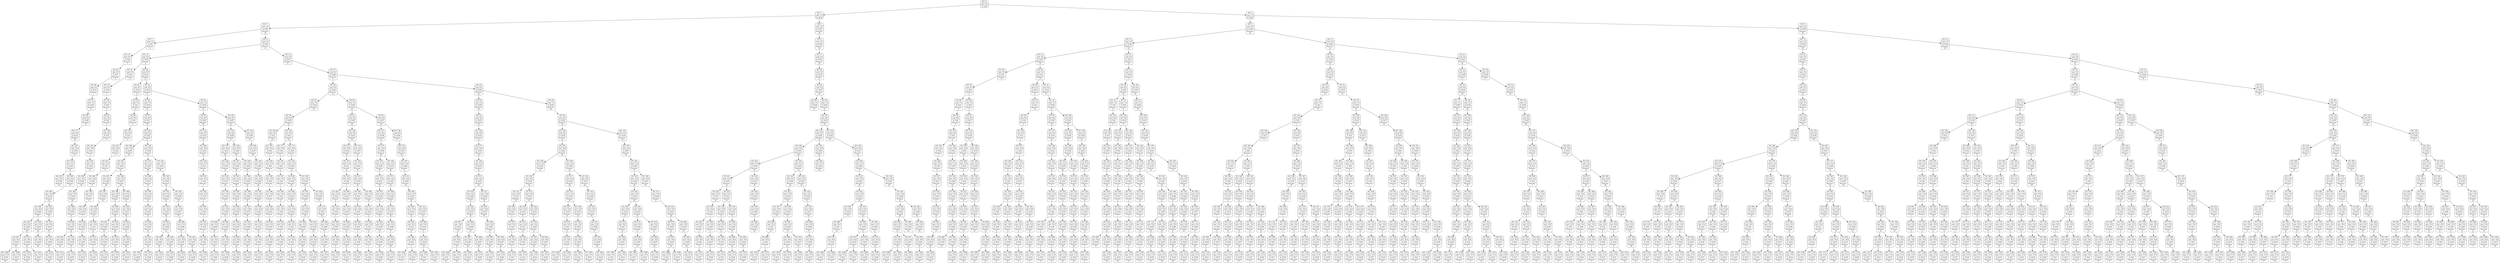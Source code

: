 digraph g {
node [shape = Mrecord];
nodo0[label="{EO: 0|cost: 0.0|A: null}"]
nodo1[label="{EO: 1|cost: 1.0|A: Go18}"]
nodo3[label="{EO: 3|cost: 2.0|A: Go8|Posicion:\n18}"]
nodo7[label="{EO: 7|cost: 3.0|A: Go5|Posicion:\n8}"]
nodo14[label="{EO: 14|cost: 4.0|A: Go6|Posicion:\n5}"]
nodo24[label="{EO: 24|cost: 5.0|A: Go7|Posicion:\n6}"]
nodo38[label="{EO: 38|cost: 6.0|A: Go13|Posicion:\n7}"]
nodo57[label="{EO: 57|cost: 7.0|A: Go19|Posicion:\n13}"]
nodo84[label="{EO: 84|cost: 8.0|A: Go20|Posicion:\n19}"]
nodo117[label="{EO: 117|cost: 9.0|A: Go31|Posicion:\n20}"]
nodo161[label="{EO: 161|cost: 10.0|A: Go32|Posicion:\n31}"]
nodo219[label="{EO: 219|cost: 11.0|A: Go33|Posicion:\n32}"]
nodo293[label="{EO: 293|cost: 12.0|A: Go30|Posicion:\n33}"]

nodo219 -> nodo293;
nodo294[label="{EO: 294|cost: 12.0|A: Go34|Posicion:\n33}"]
nodo384[label="{EO: 384|cost: 13.0|A: Go35|Posicion:\n34}"]
nodo494[label="{EO: 494|cost: 14.0|A: Go28|Posicion:\n35}"]
nodo635[label="{EO: 635|cost: 15.0|A: Go23|Posicion:\n28}"]
nodo810[label="{EO: 810|cost: 16.0|A: Go16|Posicion:\n23}"]
nodo1008[label="{EO: 1008|cost: 17.0|A: Go10|Posicion:\n16}"]

nodo810 -> nodo1008;
nodo1009[label="{EO: 1009|cost: 17.0|A: Go17|Posicion:\n16}"]

nodo810 -> nodo1009;

nodo635 -> nodo810;
nodo811[label="{EO: 811|cost: 16.0|A: Go24|Posicion:\n23}"]
nodo1010[label="{EO: 1010|cost: 17.0|A: Go25|Posicion:\n24}"]

nodo811 -> nodo1010;
nodo1011[label="{EO: 1011|cost: 17.0|A: Go27|Posicion:\n24}"]

nodo811 -> nodo1011;

nodo635 -> nodo811;

nodo494 -> nodo635;
nodo636[label="{EO: 636|cost: 15.0|A: Go29|Posicion:\n28}"]
nodo812[label="{EO: 812|cost: 16.0|A: Go30|Posicion:\n29}"]

nodo636 -> nodo812;

nodo494 -> nodo636;

nodo384 -> nodo494;
nodo495[label="{EO: 495|cost: 14.0|A: Go36|Posicion:\n35}"]
nodo637[label="{EO: 637|cost: 15.0|A: Go37|Posicion:\n36}"]
nodo813[label="{EO: 813|cost: 16.0|A: Go26|Posicion:\n37}"]
nodo1012[label="{EO: 1012|cost: 17.0|A: Go25|Posicion:\n26}"]

nodo813 -> nodo1012;
nodo1013[label="{EO: 1013|cost: 17.0|A: Go27|Posicion:\n26}"]

nodo813 -> nodo1013;

nodo637 -> nodo813;

nodo495 -> nodo637;

nodo384 -> nodo495;

nodo294 -> nodo384;

nodo219 -> nodo294;

nodo161 -> nodo219;

nodo117 -> nodo161;

nodo84 -> nodo117;

nodo57 -> nodo84;

nodo38 -> nodo57;

nodo24 -> nodo38;

nodo14 -> nodo24;

nodo7 -> nodo14;

nodo3 -> nodo7;
nodo8[label="{EO: 8|cost: 3.0|A: Go9|Posicion:\n8}"]
nodo15[label="{EO: 15|cost: 4.0|A: Go10|Posicion:\n9}"]
nodo25[label="{EO: 25|cost: 5.0|A: Go3|Posicion:\n10}"]
nodo39[label="{EO: 39|cost: 6.0|A: Go4|Posicion:\n3}"]
nodo58[label="{EO: 58|cost: 7.0|A: Go5|Posicion:\n4}"]
nodo85[label="{EO: 85|cost: 8.0|A: Go6|Posicion:\n5}"]
nodo118[label="{EO: 118|cost: 9.0|A: Go7|Posicion:\n6}"]
nodo162[label="{EO: 162|cost: 10.0|A: Go13|Posicion:\n7}"]
nodo220[label="{EO: 220|cost: 11.0|A: Go19|Posicion:\n13}"]
nodo295[label="{EO: 295|cost: 12.0|A: Go20|Posicion:\n19}"]
nodo385[label="{EO: 385|cost: 13.0|A: Go31|Posicion:\n20}"]
nodo496[label="{EO: 496|cost: 14.0|A: Go32|Posicion:\n31}"]
nodo638[label="{EO: 638|cost: 15.0|A: Go33|Posicion:\n32}"]
nodo814[label="{EO: 814|cost: 16.0|A: Go30|Posicion:\n33}"]

nodo638 -> nodo814;
nodo815[label="{EO: 815|cost: 16.0|A: Go34|Posicion:\n33}"]
nodo1014[label="{EO: 1014|cost: 17.0|A: Go35|Posicion:\n34}"]

nodo815 -> nodo1014;

nodo638 -> nodo815;

nodo496 -> nodo638;

nodo385 -> nodo496;

nodo295 -> nodo385;

nodo220 -> nodo295;

nodo162 -> nodo220;

nodo118 -> nodo162;

nodo85 -> nodo118;

nodo58 -> nodo85;

nodo39 -> nodo58;

nodo25 -> nodo39;

nodo15 -> nodo25;
nodo26[label="{EO: 26|cost: 5.0|A: Go11|Posicion:\n10}"]
nodo40[label="{EO: 40|cost: 6.0|A: Go12|Posicion:\n11}"]
nodo59[label="{EO: 59|cost: 7.0|A: Go1|Posicion:\n12}"]
nodo86[label="{EO: 86|cost: 8.0|A: Go2|Posicion:\n1}"]
nodo119[label="{EO: 119|cost: 9.0|A: Go3|Posicion:\n2}"]
nodo163[label="{EO: 163|cost: 10.0|A: Go4|Posicion:\n3}"]
nodo221[label="{EO: 221|cost: 11.0|A: Go5|Posicion:\n4}"]
nodo296[label="{EO: 296|cost: 12.0|A: Go6|Posicion:\n5}"]
nodo386[label="{EO: 386|cost: 13.0|A: Go7|Posicion:\n6}"]
nodo497[label="{EO: 497|cost: 14.0|A: Go13|Posicion:\n7}"]
nodo639[label="{EO: 639|cost: 15.0|A: Go19|Posicion:\n13}"]
nodo816[label="{EO: 816|cost: 16.0|A: Go20|Posicion:\n19}"]
nodo1015[label="{EO: 1015|cost: 17.0|A: Go31|Posicion:\n20}"]

nodo816 -> nodo1015;

nodo639 -> nodo816;

nodo497 -> nodo639;

nodo386 -> nodo497;

nodo296 -> nodo386;

nodo221 -> nodo296;

nodo163 -> nodo221;

nodo119 -> nodo163;

nodo86 -> nodo119;

nodo59 -> nodo86;

nodo40 -> nodo59;

nodo26 -> nodo40;
nodo41[label="{EO: 41|cost: 6.0|A: Go15|Posicion:\n11}"]
nodo60[label="{EO: 60|cost: 7.0|A: Go16|Posicion:\n15}"]
nodo87[label="{EO: 87|cost: 8.0|A: Go17|Posicion:\n16}"]
nodo120[label="{EO: 120|cost: 9.0|A: Go22|Posicion:\n17}"]
nodo164[label="{EO: 164|cost: 10.0|A: Go23|Posicion:\n22}"]
nodo222[label="{EO: 222|cost: 11.0|A: Go24|Posicion:\n23}"]
nodo297[label="{EO: 297|cost: 12.0|A: Go25|Posicion:\n24}"]
nodo387[label="{EO: 387|cost: 13.0|A: Go14|Posicion:\n25}"]
nodo498[label="{EO: 498|cost: 14.0|A: Go12|Posicion:\n14}"]
nodo640[label="{EO: 640|cost: 15.0|A: Go1|Posicion:\n12}"]
nodo817[label="{EO: 817|cost: 16.0|A: Go2|Posicion:\n1}"]
nodo1016[label="{EO: 1016|cost: 17.0|A: Go3|Posicion:\n2}"]

nodo817 -> nodo1016;

nodo640 -> nodo817;

nodo498 -> nodo640;

nodo387 -> nodo498;

nodo297 -> nodo387;

nodo222 -> nodo297;
nodo298[label="{EO: 298|cost: 12.0|A: Go27|Posicion:\n24}"]
nodo388[label="{EO: 388|cost: 13.0|A: Go28|Posicion:\n27}"]
nodo499[label="{EO: 499|cost: 14.0|A: Go29|Posicion:\n28}"]
nodo641[label="{EO: 641|cost: 15.0|A: Go30|Posicion:\n29}"]
nodo818[label="{EO: 818|cost: 16.0|A: Go31|Posicion:\n30}"]
nodo1017[label="{EO: 1017|cost: 17.0|A: Go32|Posicion:\n31}"]

nodo818 -> nodo1017;

nodo641 -> nodo818;

nodo499 -> nodo641;
nodo642[label="{EO: 642|cost: 15.0|A: Go34|Posicion:\n29}"]
nodo819[label="{EO: 819|cost: 16.0|A: Go35|Posicion:\n34}"]
nodo1018[label="{EO: 1018|cost: 17.0|A: Go36|Posicion:\n35}"]

nodo819 -> nodo1018;

nodo642 -> nodo819;

nodo499 -> nodo642;

nodo388 -> nodo499;

nodo298 -> nodo388;
nodo389[label="{EO: 389|cost: 13.0|A: Go36|Posicion:\n27}"]
nodo500[label="{EO: 500|cost: 14.0|A: Go37|Posicion:\n36}"]
nodo643[label="{EO: 643|cost: 15.0|A: Go26|Posicion:\n37}"]
nodo820[label="{EO: 820|cost: 16.0|A: Go25|Posicion:\n26}"]
nodo1019[label="{EO: 1019|cost: 17.0|A: Go14|Posicion:\n25}"]

nodo820 -> nodo1019;

nodo643 -> nodo820;

nodo500 -> nodo643;

nodo389 -> nodo500;

nodo298 -> nodo389;

nodo222 -> nodo298;

nodo164 -> nodo222;

nodo120 -> nodo164;
nodo165[label="{EO: 165|cost: 10.0|A: Go29|Posicion:\n22}"]
nodo223[label="{EO: 223|cost: 11.0|A: Go30|Posicion:\n29}"]
nodo299[label="{EO: 299|cost: 12.0|A: Go31|Posicion:\n30}"]
nodo390[label="{EO: 390|cost: 13.0|A: Go32|Posicion:\n31}"]
nodo501[label="{EO: 501|cost: 14.0|A: Go33|Posicion:\n32}"]
nodo644[label="{EO: 644|cost: 15.0|A: Go34|Posicion:\n33}"]
nodo821[label="{EO: 821|cost: 16.0|A: Go35|Posicion:\n34}"]
nodo1020[label="{EO: 1020|cost: 17.0|A: Go28|Posicion:\n35}"]

nodo821 -> nodo1020;
nodo1021[label="{EO: 1021|cost: 17.0|A: Go36|Posicion:\n35}"]

nodo821 -> nodo1021;

nodo644 -> nodo821;

nodo501 -> nodo644;

nodo390 -> nodo501;

nodo299 -> nodo390;

nodo223 -> nodo299;

nodo165 -> nodo223;
nodo224[label="{EO: 224|cost: 11.0|A: Go34|Posicion:\n29}"]
nodo300[label="{EO: 300|cost: 12.0|A: Go35|Posicion:\n34}"]
nodo391[label="{EO: 391|cost: 13.0|A: Go28|Posicion:\n35}"]
nodo502[label="{EO: 502|cost: 14.0|A: Go23|Posicion:\n28}"]
nodo645[label="{EO: 645|cost: 15.0|A: Go24|Posicion:\n23}"]
nodo822[label="{EO: 822|cost: 16.0|A: Go25|Posicion:\n24}"]
nodo1022[label="{EO: 1022|cost: 17.0|A: Go14|Posicion:\n25}"]

nodo822 -> nodo1022;

nodo645 -> nodo822;
nodo823[label="{EO: 823|cost: 16.0|A: Go27|Posicion:\n24}"]
nodo1023[label="{EO: 1023|cost: 17.0|A: Go36|Posicion:\n27}"]

nodo823 -> nodo1023;

nodo645 -> nodo823;

nodo502 -> nodo645;

nodo391 -> nodo502;

nodo300 -> nodo391;
nodo392[label="{EO: 392|cost: 13.0|A: Go36|Posicion:\n35}"]
nodo503[label="{EO: 503|cost: 14.0|A: Go37|Posicion:\n36}"]
nodo646[label="{EO: 646|cost: 15.0|A: Go26|Posicion:\n37}"]
nodo824[label="{EO: 824|cost: 16.0|A: Go25|Posicion:\n26}"]
nodo1024[label="{EO: 1024|cost: 17.0|A: Go14|Posicion:\n25}"]

nodo824 -> nodo1024;

nodo646 -> nodo824;
nodo825[label="{EO: 825|cost: 16.0|A: Go27|Posicion:\n26}"]
nodo1025[label="{EO: 1025|cost: 17.0|A: Go28|Posicion:\n27}"]

nodo825 -> nodo1025;

nodo646 -> nodo825;

nodo503 -> nodo646;

nodo392 -> nodo503;

nodo300 -> nodo392;

nodo224 -> nodo300;

nodo165 -> nodo224;

nodo120 -> nodo165;

nodo87 -> nodo120;

nodo60 -> nodo87;

nodo41 -> nodo60;
nodo61[label="{EO: 61|cost: 7.0|A: Go24|Posicion:\n15}"]
nodo88[label="{EO: 88|cost: 8.0|A: Go25|Posicion:\n24}"]
nodo121[label="{EO: 121|cost: 9.0|A: Go14|Posicion:\n25}"]
nodo166[label="{EO: 166|cost: 10.0|A: Go12|Posicion:\n14}"]
nodo225[label="{EO: 225|cost: 11.0|A: Go1|Posicion:\n12}"]
nodo301[label="{EO: 301|cost: 12.0|A: Go2|Posicion:\n1}"]
nodo393[label="{EO: 393|cost: 13.0|A: Go3|Posicion:\n2}"]
nodo504[label="{EO: 504|cost: 14.0|A: Go4|Posicion:\n3}"]
nodo647[label="{EO: 647|cost: 15.0|A: Go5|Posicion:\n4}"]
nodo826[label="{EO: 826|cost: 16.0|A: Go6|Posicion:\n5}"]
nodo1026[label="{EO: 1026|cost: 17.0|A: Go7|Posicion:\n6}"]

nodo826 -> nodo1026;

nodo647 -> nodo826;

nodo504 -> nodo647;

nodo393 -> nodo504;

nodo301 -> nodo393;

nodo225 -> nodo301;

nodo166 -> nodo225;

nodo121 -> nodo166;

nodo88 -> nodo121;

nodo61 -> nodo88;
nodo89[label="{EO: 89|cost: 8.0|A: Go27|Posicion:\n24}"]
nodo122[label="{EO: 122|cost: 9.0|A: Go28|Posicion:\n27}"]
nodo167[label="{EO: 167|cost: 10.0|A: Go23|Posicion:\n28}"]
nodo226[label="{EO: 226|cost: 11.0|A: Go16|Posicion:\n23}"]
nodo302[label="{EO: 302|cost: 12.0|A: Go17|Posicion:\n16}"]
nodo394[label="{EO: 394|cost: 13.0|A: Go22|Posicion:\n17}"]
nodo505[label="{EO: 505|cost: 14.0|A: Go29|Posicion:\n22}"]
nodo648[label="{EO: 648|cost: 15.0|A: Go30|Posicion:\n29}"]
nodo827[label="{EO: 827|cost: 16.0|A: Go31|Posicion:\n30}"]
nodo1027[label="{EO: 1027|cost: 17.0|A: Go32|Posicion:\n31}"]

nodo827 -> nodo1027;

nodo648 -> nodo827;

nodo505 -> nodo648;
nodo649[label="{EO: 649|cost: 15.0|A: Go34|Posicion:\n29}"]
nodo828[label="{EO: 828|cost: 16.0|A: Go35|Posicion:\n34}"]
nodo1028[label="{EO: 1028|cost: 17.0|A: Go36|Posicion:\n35}"]

nodo828 -> nodo1028;

nodo649 -> nodo828;

nodo505 -> nodo649;

nodo394 -> nodo505;

nodo302 -> nodo394;

nodo226 -> nodo302;

nodo167 -> nodo226;

nodo122 -> nodo167;
nodo168[label="{EO: 168|cost: 10.0|A: Go29|Posicion:\n28}"]
nodo227[label="{EO: 227|cost: 11.0|A: Go30|Posicion:\n29}"]
nodo303[label="{EO: 303|cost: 12.0|A: Go31|Posicion:\n30}"]
nodo395[label="{EO: 395|cost: 13.0|A: Go32|Posicion:\n31}"]
nodo506[label="{EO: 506|cost: 14.0|A: Go33|Posicion:\n32}"]
nodo650[label="{EO: 650|cost: 15.0|A: Go34|Posicion:\n33}"]
nodo829[label="{EO: 829|cost: 16.0|A: Go35|Posicion:\n34}"]
nodo1029[label="{EO: 1029|cost: 17.0|A: Go36|Posicion:\n35}"]

nodo829 -> nodo1029;

nodo650 -> nodo829;

nodo506 -> nodo650;

nodo395 -> nodo506;

nodo303 -> nodo395;

nodo227 -> nodo303;

nodo168 -> nodo227;
nodo228[label="{EO: 228|cost: 11.0|A: Go34|Posicion:\n29}"]
nodo304[label="{EO: 304|cost: 12.0|A: Go35|Posicion:\n34}"]
nodo396[label="{EO: 396|cost: 13.0|A: Go36|Posicion:\n35}"]
nodo507[label="{EO: 507|cost: 14.0|A: Go37|Posicion:\n36}"]
nodo651[label="{EO: 651|cost: 15.0|A: Go26|Posicion:\n37}"]
nodo830[label="{EO: 830|cost: 16.0|A: Go25|Posicion:\n26}"]
nodo1030[label="{EO: 1030|cost: 17.0|A: Go14|Posicion:\n25}"]

nodo830 -> nodo1030;

nodo651 -> nodo830;

nodo507 -> nodo651;

nodo396 -> nodo507;

nodo304 -> nodo396;

nodo228 -> nodo304;

nodo168 -> nodo228;

nodo122 -> nodo168;

nodo89 -> nodo122;
nodo123[label="{EO: 123|cost: 9.0|A: Go36|Posicion:\n27}"]
nodo169[label="{EO: 169|cost: 10.0|A: Go37|Posicion:\n36}"]
nodo229[label="{EO: 229|cost: 11.0|A: Go26|Posicion:\n37}"]
nodo305[label="{EO: 305|cost: 12.0|A: Go25|Posicion:\n26}"]
nodo397[label="{EO: 397|cost: 13.0|A: Go14|Posicion:\n25}"]
nodo508[label="{EO: 508|cost: 14.0|A: Go12|Posicion:\n14}"]
nodo652[label="{EO: 652|cost: 15.0|A: Go1|Posicion:\n12}"]
nodo831[label="{EO: 831|cost: 16.0|A: Go2|Posicion:\n1}"]
nodo1031[label="{EO: 1031|cost: 17.0|A: Go3|Posicion:\n2}"]

nodo831 -> nodo1031;

nodo652 -> nodo831;

nodo508 -> nodo652;

nodo397 -> nodo508;

nodo305 -> nodo397;

nodo229 -> nodo305;

nodo169 -> nodo229;

nodo123 -> nodo169;

nodo89 -> nodo123;

nodo61 -> nodo89;

nodo41 -> nodo61;

nodo26 -> nodo41;

nodo15 -> nodo26;

nodo8 -> nodo15;
nodo16[label="{EO: 16|cost: 4.0|A: Go17|Posicion:\n9}"]
nodo27[label="{EO: 27|cost: 5.0|A: Go22|Posicion:\n17}"]
nodo42[label="{EO: 42|cost: 6.0|A: Go23|Posicion:\n22}"]
nodo62[label="{EO: 62|cost: 7.0|A: Go16|Posicion:\n23}"]
nodo90[label="{EO: 90|cost: 8.0|A: Go10|Posicion:\n16}"]
nodo124[label="{EO: 124|cost: 9.0|A: Go3|Posicion:\n10}"]
nodo170[label="{EO: 170|cost: 10.0|A: Go4|Posicion:\n3}"]
nodo230[label="{EO: 230|cost: 11.0|A: Go5|Posicion:\n4}"]
nodo306[label="{EO: 306|cost: 12.0|A: Go6|Posicion:\n5}"]
nodo398[label="{EO: 398|cost: 13.0|A: Go7|Posicion:\n6}"]
nodo509[label="{EO: 509|cost: 14.0|A: Go13|Posicion:\n7}"]
nodo653[label="{EO: 653|cost: 15.0|A: Go19|Posicion:\n13}"]
nodo832[label="{EO: 832|cost: 16.0|A: Go20|Posicion:\n19}"]
nodo1032[label="{EO: 1032|cost: 17.0|A: Go31|Posicion:\n20}"]

nodo832 -> nodo1032;

nodo653 -> nodo832;

nodo509 -> nodo653;

nodo398 -> nodo509;

nodo306 -> nodo398;

nodo230 -> nodo306;

nodo170 -> nodo230;

nodo124 -> nodo170;

nodo90 -> nodo124;
nodo125[label="{EO: 125|cost: 9.0|A: Go11|Posicion:\n10}"]
nodo171[label="{EO: 171|cost: 10.0|A: Go12|Posicion:\n11}"]
nodo231[label="{EO: 231|cost: 11.0|A: Go1|Posicion:\n12}"]
nodo307[label="{EO: 307|cost: 12.0|A: Go2|Posicion:\n1}"]
nodo399[label="{EO: 399|cost: 13.0|A: Go3|Posicion:\n2}"]
nodo510[label="{EO: 510|cost: 14.0|A: Go4|Posicion:\n3}"]
nodo654[label="{EO: 654|cost: 15.0|A: Go5|Posicion:\n4}"]
nodo833[label="{EO: 833|cost: 16.0|A: Go6|Posicion:\n5}"]
nodo1033[label="{EO: 1033|cost: 17.0|A: Go7|Posicion:\n6}"]

nodo833 -> nodo1033;

nodo654 -> nodo833;

nodo510 -> nodo654;

nodo399 -> nodo510;

nodo307 -> nodo399;

nodo231 -> nodo307;

nodo171 -> nodo231;

nodo125 -> nodo171;
nodo172[label="{EO: 172|cost: 10.0|A: Go15|Posicion:\n11}"]
nodo232[label="{EO: 232|cost: 11.0|A: Go24|Posicion:\n15}"]
nodo308[label="{EO: 308|cost: 12.0|A: Go25|Posicion:\n24}"]
nodo400[label="{EO: 400|cost: 13.0|A: Go14|Posicion:\n25}"]
nodo511[label="{EO: 511|cost: 14.0|A: Go12|Posicion:\n14}"]
nodo655[label="{EO: 655|cost: 15.0|A: Go1|Posicion:\n12}"]
nodo834[label="{EO: 834|cost: 16.0|A: Go2|Posicion:\n1}"]
nodo1034[label="{EO: 1034|cost: 17.0|A: Go3|Posicion:\n2}"]

nodo834 -> nodo1034;

nodo655 -> nodo834;

nodo511 -> nodo655;

nodo400 -> nodo511;

nodo308 -> nodo400;

nodo232 -> nodo308;
nodo309[label="{EO: 309|cost: 12.0|A: Go27|Posicion:\n24}"]
nodo401[label="{EO: 401|cost: 13.0|A: Go28|Posicion:\n27}"]
nodo512[label="{EO: 512|cost: 14.0|A: Go29|Posicion:\n28}"]
nodo656[label="{EO: 656|cost: 15.0|A: Go30|Posicion:\n29}"]
nodo835[label="{EO: 835|cost: 16.0|A: Go31|Posicion:\n30}"]
nodo1035[label="{EO: 1035|cost: 17.0|A: Go32|Posicion:\n31}"]

nodo835 -> nodo1035;

nodo656 -> nodo835;

nodo512 -> nodo656;
nodo657[label="{EO: 657|cost: 15.0|A: Go34|Posicion:\n29}"]
nodo836[label="{EO: 836|cost: 16.0|A: Go35|Posicion:\n34}"]
nodo1036[label="{EO: 1036|cost: 17.0|A: Go36|Posicion:\n35}"]

nodo836 -> nodo1036;

nodo657 -> nodo836;

nodo512 -> nodo657;

nodo401 -> nodo512;

nodo309 -> nodo401;
nodo402[label="{EO: 402|cost: 13.0|A: Go36|Posicion:\n27}"]
nodo513[label="{EO: 513|cost: 14.0|A: Go37|Posicion:\n36}"]
nodo658[label="{EO: 658|cost: 15.0|A: Go26|Posicion:\n37}"]
nodo837[label="{EO: 837|cost: 16.0|A: Go25|Posicion:\n26}"]
nodo1037[label="{EO: 1037|cost: 17.0|A: Go14|Posicion:\n25}"]

nodo837 -> nodo1037;

nodo658 -> nodo837;

nodo513 -> nodo658;

nodo402 -> nodo513;

nodo309 -> nodo402;

nodo232 -> nodo309;

nodo172 -> nodo232;

nodo125 -> nodo172;

nodo90 -> nodo125;

nodo62 -> nodo90;

nodo42 -> nodo62;
nodo63[label="{EO: 63|cost: 7.0|A: Go24|Posicion:\n23}"]
nodo91[label="{EO: 91|cost: 8.0|A: Go25|Posicion:\n24}"]
nodo126[label="{EO: 126|cost: 9.0|A: Go14|Posicion:\n25}"]
nodo173[label="{EO: 173|cost: 10.0|A: Go12|Posicion:\n14}"]
nodo233[label="{EO: 233|cost: 11.0|A: Go1|Posicion:\n12}"]
nodo310[label="{EO: 310|cost: 12.0|A: Go2|Posicion:\n1}"]
nodo403[label="{EO: 403|cost: 13.0|A: Go3|Posicion:\n2}"]
nodo514[label="{EO: 514|cost: 14.0|A: Go4|Posicion:\n3}"]
nodo659[label="{EO: 659|cost: 15.0|A: Go5|Posicion:\n4}"]
nodo838[label="{EO: 838|cost: 16.0|A: Go6|Posicion:\n5}"]
nodo1038[label="{EO: 1038|cost: 17.0|A: Go7|Posicion:\n6}"]

nodo838 -> nodo1038;

nodo659 -> nodo838;

nodo514 -> nodo659;

nodo403 -> nodo514;

nodo310 -> nodo403;
nodo404[label="{EO: 404|cost: 13.0|A: Go11|Posicion:\n2}"]
nodo515[label="{EO: 515|cost: 14.0|A: Go15|Posicion:\n11}"]
nodo660[label="{EO: 660|cost: 15.0|A: Go16|Posicion:\n15}"]
nodo839[label="{EO: 839|cost: 16.0|A: Go10|Posicion:\n16}"]
nodo1039[label="{EO: 1039|cost: 17.0|A: Go3|Posicion:\n10}"]

nodo839 -> nodo1039;

nodo660 -> nodo839;

nodo515 -> nodo660;

nodo404 -> nodo515;

nodo310 -> nodo404;

nodo233 -> nodo310;

nodo173 -> nodo233;

nodo126 -> nodo173;
nodo174[label="{EO: 174|cost: 10.0|A: Go15|Posicion:\n14}"]
nodo234[label="{EO: 234|cost: 11.0|A: Go16|Posicion:\n15}"]
nodo311[label="{EO: 311|cost: 12.0|A: Go10|Posicion:\n16}"]
nodo405[label="{EO: 405|cost: 13.0|A: Go3|Posicion:\n10}"]
nodo516[label="{EO: 516|cost: 14.0|A: Go4|Posicion:\n3}"]
nodo661[label="{EO: 661|cost: 15.0|A: Go5|Posicion:\n4}"]
nodo840[label="{EO: 840|cost: 16.0|A: Go6|Posicion:\n5}"]
nodo1040[label="{EO: 1040|cost: 17.0|A: Go7|Posicion:\n6}"]

nodo840 -> nodo1040;

nodo661 -> nodo840;

nodo516 -> nodo661;

nodo405 -> nodo516;

nodo311 -> nodo405;
nodo406[label="{EO: 406|cost: 13.0|A: Go11|Posicion:\n10}"]
nodo517[label="{EO: 517|cost: 14.0|A: Go12|Posicion:\n11}"]
nodo662[label="{EO: 662|cost: 15.0|A: Go1|Posicion:\n12}"]
nodo841[label="{EO: 841|cost: 16.0|A: Go2|Posicion:\n1}"]
nodo1041[label="{EO: 1041|cost: 17.0|A: Go3|Posicion:\n2}"]

nodo841 -> nodo1041;

nodo662 -> nodo841;

nodo517 -> nodo662;

nodo406 -> nodo517;

nodo311 -> nodo406;

nodo234 -> nodo311;

nodo174 -> nodo234;

nodo126 -> nodo174;

nodo91 -> nodo126;

nodo63 -> nodo91;
nodo92[label="{EO: 92|cost: 8.0|A: Go27|Posicion:\n24}"]
nodo127[label="{EO: 127|cost: 9.0|A: Go28|Posicion:\n27}"]
nodo175[label="{EO: 175|cost: 10.0|A: Go29|Posicion:\n28}"]
nodo235[label="{EO: 235|cost: 11.0|A: Go30|Posicion:\n29}"]
nodo312[label="{EO: 312|cost: 12.0|A: Go31|Posicion:\n30}"]
nodo407[label="{EO: 407|cost: 13.0|A: Go32|Posicion:\n31}"]
nodo518[label="{EO: 518|cost: 14.0|A: Go33|Posicion:\n32}"]
nodo663[label="{EO: 663|cost: 15.0|A: Go34|Posicion:\n33}"]
nodo842[label="{EO: 842|cost: 16.0|A: Go35|Posicion:\n34}"]
nodo1042[label="{EO: 1042|cost: 17.0|A: Go36|Posicion:\n35}"]

nodo842 -> nodo1042;

nodo663 -> nodo842;

nodo518 -> nodo663;

nodo407 -> nodo518;

nodo312 -> nodo407;

nodo235 -> nodo312;

nodo175 -> nodo235;
nodo236[label="{EO: 236|cost: 11.0|A: Go34|Posicion:\n29}"]
nodo313[label="{EO: 313|cost: 12.0|A: Go35|Posicion:\n34}"]
nodo408[label="{EO: 408|cost: 13.0|A: Go36|Posicion:\n35}"]
nodo519[label="{EO: 519|cost: 14.0|A: Go37|Posicion:\n36}"]
nodo664[label="{EO: 664|cost: 15.0|A: Go26|Posicion:\n37}"]
nodo843[label="{EO: 843|cost: 16.0|A: Go25|Posicion:\n26}"]
nodo1043[label="{EO: 1043|cost: 17.0|A: Go14|Posicion:\n25}"]

nodo843 -> nodo1043;

nodo664 -> nodo843;

nodo519 -> nodo664;

nodo408 -> nodo519;

nodo313 -> nodo408;

nodo236 -> nodo313;

nodo175 -> nodo236;

nodo127 -> nodo175;

nodo92 -> nodo127;
nodo128[label="{EO: 128|cost: 9.0|A: Go36|Posicion:\n27}"]
nodo176[label="{EO: 176|cost: 10.0|A: Go37|Posicion:\n36}"]
nodo237[label="{EO: 237|cost: 11.0|A: Go26|Posicion:\n37}"]
nodo314[label="{EO: 314|cost: 12.0|A: Go25|Posicion:\n26}"]
nodo409[label="{EO: 409|cost: 13.0|A: Go14|Posicion:\n25}"]
nodo520[label="{EO: 520|cost: 14.0|A: Go12|Posicion:\n14}"]
nodo665[label="{EO: 665|cost: 15.0|A: Go1|Posicion:\n12}"]
nodo844[label="{EO: 844|cost: 16.0|A: Go2|Posicion:\n1}"]
nodo1044[label="{EO: 1044|cost: 17.0|A: Go3|Posicion:\n2}"]

nodo844 -> nodo1044;
nodo1045[label="{EO: 1045|cost: 17.0|A: Go11|Posicion:\n2}"]

nodo844 -> nodo1045;

nodo665 -> nodo844;

nodo520 -> nodo665;

nodo409 -> nodo520;
nodo521[label="{EO: 521|cost: 14.0|A: Go15|Posicion:\n14}"]
nodo666[label="{EO: 666|cost: 15.0|A: Go16|Posicion:\n15}"]
nodo845[label="{EO: 845|cost: 16.0|A: Go10|Posicion:\n16}"]
nodo1046[label="{EO: 1046|cost: 17.0|A: Go3|Posicion:\n10}"]

nodo845 -> nodo1046;
nodo1047[label="{EO: 1047|cost: 17.0|A: Go11|Posicion:\n10}"]

nodo845 -> nodo1047;

nodo666 -> nodo845;

nodo521 -> nodo666;

nodo409 -> nodo521;

nodo314 -> nodo409;

nodo237 -> nodo314;

nodo176 -> nodo237;

nodo128 -> nodo176;

nodo92 -> nodo128;

nodo63 -> nodo92;

nodo42 -> nodo63;

nodo27 -> nodo42;
nodo43[label="{EO: 43|cost: 6.0|A: Go29|Posicion:\n22}"]
nodo64[label="{EO: 64|cost: 7.0|A: Go30|Posicion:\n29}"]
nodo93[label="{EO: 93|cost: 8.0|A: Go31|Posicion:\n30}"]
nodo129[label="{EO: 129|cost: 9.0|A: Go32|Posicion:\n31}"]
nodo177[label="{EO: 177|cost: 10.0|A: Go33|Posicion:\n32}"]
nodo238[label="{EO: 238|cost: 11.0|A: Go34|Posicion:\n33}"]
nodo315[label="{EO: 315|cost: 12.0|A: Go35|Posicion:\n34}"]
nodo410[label="{EO: 410|cost: 13.0|A: Go28|Posicion:\n35}"]
nodo522[label="{EO: 522|cost: 14.0|A: Go23|Posicion:\n28}"]
nodo667[label="{EO: 667|cost: 15.0|A: Go16|Posicion:\n23}"]
nodo846[label="{EO: 846|cost: 16.0|A: Go10|Posicion:\n16}"]
nodo1048[label="{EO: 1048|cost: 17.0|A: Go3|Posicion:\n10}"]

nodo846 -> nodo1048;
nodo1049[label="{EO: 1049|cost: 17.0|A: Go11|Posicion:\n10}"]

nodo846 -> nodo1049;

nodo667 -> nodo846;

nodo522 -> nodo667;
nodo668[label="{EO: 668|cost: 15.0|A: Go24|Posicion:\n23}"]
nodo847[label="{EO: 847|cost: 16.0|A: Go25|Posicion:\n24}"]
nodo1050[label="{EO: 1050|cost: 17.0|A: Go14|Posicion:\n25}"]

nodo847 -> nodo1050;

nodo668 -> nodo847;
nodo848[label="{EO: 848|cost: 16.0|A: Go27|Posicion:\n24}"]
nodo1051[label="{EO: 1051|cost: 17.0|A: Go36|Posicion:\n27}"]

nodo848 -> nodo1051;

nodo668 -> nodo848;

nodo522 -> nodo668;

nodo410 -> nodo522;

nodo315 -> nodo410;
nodo411[label="{EO: 411|cost: 13.0|A: Go36|Posicion:\n35}"]
nodo523[label="{EO: 523|cost: 14.0|A: Go37|Posicion:\n36}"]
nodo669[label="{EO: 669|cost: 15.0|A: Go26|Posicion:\n37}"]
nodo849[label="{EO: 849|cost: 16.0|A: Go25|Posicion:\n26}"]
nodo1052[label="{EO: 1052|cost: 17.0|A: Go14|Posicion:\n25}"]

nodo849 -> nodo1052;

nodo669 -> nodo849;
nodo850[label="{EO: 850|cost: 16.0|A: Go27|Posicion:\n26}"]
nodo1053[label="{EO: 1053|cost: 17.0|A: Go28|Posicion:\n27}"]

nodo850 -> nodo1053;

nodo669 -> nodo850;

nodo523 -> nodo669;

nodo411 -> nodo523;

nodo315 -> nodo411;

nodo238 -> nodo315;

nodo177 -> nodo238;

nodo129 -> nodo177;

nodo93 -> nodo129;

nodo64 -> nodo93;

nodo43 -> nodo64;
nodo65[label="{EO: 65|cost: 7.0|A: Go34|Posicion:\n29}"]
nodo94[label="{EO: 94|cost: 8.0|A: Go35|Posicion:\n34}"]
nodo130[label="{EO: 130|cost: 9.0|A: Go28|Posicion:\n35}"]
nodo178[label="{EO: 178|cost: 10.0|A: Go23|Posicion:\n28}"]
nodo239[label="{EO: 239|cost: 11.0|A: Go16|Posicion:\n23}"]
nodo316[label="{EO: 316|cost: 12.0|A: Go10|Posicion:\n16}"]
nodo412[label="{EO: 412|cost: 13.0|A: Go3|Posicion:\n10}"]
nodo524[label="{EO: 524|cost: 14.0|A: Go4|Posicion:\n3}"]
nodo670[label="{EO: 670|cost: 15.0|A: Go5|Posicion:\n4}"]
nodo851[label="{EO: 851|cost: 16.0|A: Go6|Posicion:\n5}"]
nodo1054[label="{EO: 1054|cost: 17.0|A: Go7|Posicion:\n6}"]

nodo851 -> nodo1054;

nodo670 -> nodo851;

nodo524 -> nodo670;

nodo412 -> nodo524;

nodo316 -> nodo412;
nodo413[label="{EO: 413|cost: 13.0|A: Go11|Posicion:\n10}"]
nodo525[label="{EO: 525|cost: 14.0|A: Go12|Posicion:\n11}"]
nodo671[label="{EO: 671|cost: 15.0|A: Go1|Posicion:\n12}"]
nodo852[label="{EO: 852|cost: 16.0|A: Go2|Posicion:\n1}"]
nodo1055[label="{EO: 1055|cost: 17.0|A: Go3|Posicion:\n2}"]

nodo852 -> nodo1055;

nodo671 -> nodo852;

nodo525 -> nodo671;

nodo413 -> nodo525;
nodo526[label="{EO: 526|cost: 14.0|A: Go15|Posicion:\n11}"]
nodo672[label="{EO: 672|cost: 15.0|A: Go24|Posicion:\n15}"]
nodo853[label="{EO: 853|cost: 16.0|A: Go25|Posicion:\n24}"]
nodo1056[label="{EO: 1056|cost: 17.0|A: Go14|Posicion:\n25}"]

nodo853 -> nodo1056;

nodo672 -> nodo853;
nodo854[label="{EO: 854|cost: 16.0|A: Go27|Posicion:\n24}"]
nodo1057[label="{EO: 1057|cost: 17.0|A: Go36|Posicion:\n27}"]

nodo854 -> nodo1057;

nodo672 -> nodo854;

nodo526 -> nodo672;

nodo413 -> nodo526;

nodo316 -> nodo413;

nodo239 -> nodo316;

nodo178 -> nodo239;
nodo240[label="{EO: 240|cost: 11.0|A: Go24|Posicion:\n23}"]
nodo317[label="{EO: 317|cost: 12.0|A: Go25|Posicion:\n24}"]
nodo414[label="{EO: 414|cost: 13.0|A: Go14|Posicion:\n25}"]
nodo527[label="{EO: 527|cost: 14.0|A: Go12|Posicion:\n14}"]
nodo673[label="{EO: 673|cost: 15.0|A: Go1|Posicion:\n12}"]
nodo855[label="{EO: 855|cost: 16.0|A: Go2|Posicion:\n1}"]
nodo1058[label="{EO: 1058|cost: 17.0|A: Go3|Posicion:\n2}"]

nodo855 -> nodo1058;
nodo1059[label="{EO: 1059|cost: 17.0|A: Go11|Posicion:\n2}"]

nodo855 -> nodo1059;

nodo673 -> nodo855;

nodo527 -> nodo673;

nodo414 -> nodo527;
nodo528[label="{EO: 528|cost: 14.0|A: Go15|Posicion:\n14}"]
nodo674[label="{EO: 674|cost: 15.0|A: Go16|Posicion:\n15}"]
nodo856[label="{EO: 856|cost: 16.0|A: Go10|Posicion:\n16}"]
nodo1060[label="{EO: 1060|cost: 17.0|A: Go3|Posicion:\n10}"]

nodo856 -> nodo1060;
nodo1061[label="{EO: 1061|cost: 17.0|A: Go11|Posicion:\n10}"]

nodo856 -> nodo1061;

nodo674 -> nodo856;

nodo528 -> nodo674;

nodo414 -> nodo528;

nodo317 -> nodo414;

nodo240 -> nodo317;
nodo318[label="{EO: 318|cost: 12.0|A: Go27|Posicion:\n24}"]
nodo415[label="{EO: 415|cost: 13.0|A: Go36|Posicion:\n27}"]
nodo529[label="{EO: 529|cost: 14.0|A: Go37|Posicion:\n36}"]
nodo675[label="{EO: 675|cost: 15.0|A: Go26|Posicion:\n37}"]
nodo857[label="{EO: 857|cost: 16.0|A: Go25|Posicion:\n26}"]
nodo1062[label="{EO: 1062|cost: 17.0|A: Go14|Posicion:\n25}"]

nodo857 -> nodo1062;

nodo675 -> nodo857;

nodo529 -> nodo675;

nodo415 -> nodo529;

nodo318 -> nodo415;

nodo240 -> nodo318;

nodo178 -> nodo240;

nodo130 -> nodo178;

nodo94 -> nodo130;
nodo131[label="{EO: 131|cost: 9.0|A: Go36|Posicion:\n35}"]
nodo179[label="{EO: 179|cost: 10.0|A: Go37|Posicion:\n36}"]
nodo241[label="{EO: 241|cost: 11.0|A: Go26|Posicion:\n37}"]
nodo319[label="{EO: 319|cost: 12.0|A: Go25|Posicion:\n26}"]
nodo416[label="{EO: 416|cost: 13.0|A: Go14|Posicion:\n25}"]
nodo530[label="{EO: 530|cost: 14.0|A: Go12|Posicion:\n14}"]
nodo676[label="{EO: 676|cost: 15.0|A: Go1|Posicion:\n12}"]
nodo858[label="{EO: 858|cost: 16.0|A: Go2|Posicion:\n1}"]
nodo1063[label="{EO: 1063|cost: 17.0|A: Go3|Posicion:\n2}"]

nodo858 -> nodo1063;
nodo1064[label="{EO: 1064|cost: 17.0|A: Go11|Posicion:\n2}"]

nodo858 -> nodo1064;

nodo676 -> nodo858;

nodo530 -> nodo676;

nodo416 -> nodo530;
nodo531[label="{EO: 531|cost: 14.0|A: Go15|Posicion:\n14}"]
nodo677[label="{EO: 677|cost: 15.0|A: Go16|Posicion:\n15}"]
nodo859[label="{EO: 859|cost: 16.0|A: Go10|Posicion:\n16}"]
nodo1065[label="{EO: 1065|cost: 17.0|A: Go3|Posicion:\n10}"]

nodo859 -> nodo1065;
nodo1066[label="{EO: 1066|cost: 17.0|A: Go11|Posicion:\n10}"]

nodo859 -> nodo1066;

nodo677 -> nodo859;

nodo531 -> nodo677;
nodo678[label="{EO: 678|cost: 15.0|A: Go24|Posicion:\n15}"]
nodo860[label="{EO: 860|cost: 16.0|A: Go27|Posicion:\n24}"]
nodo1067[label="{EO: 1067|cost: 17.0|A: Go28|Posicion:\n27}"]

nodo860 -> nodo1067;

nodo678 -> nodo860;

nodo531 -> nodo678;

nodo416 -> nodo531;

nodo319 -> nodo416;

nodo241 -> nodo319;
nodo320[label="{EO: 320|cost: 12.0|A: Go27|Posicion:\n26}"]
nodo417[label="{EO: 417|cost: 13.0|A: Go28|Posicion:\n27}"]
nodo532[label="{EO: 532|cost: 14.0|A: Go23|Posicion:\n28}"]
nodo679[label="{EO: 679|cost: 15.0|A: Go16|Posicion:\n23}"]
nodo861[label="{EO: 861|cost: 16.0|A: Go10|Posicion:\n16}"]
nodo1068[label="{EO: 1068|cost: 17.0|A: Go3|Posicion:\n10}"]

nodo861 -> nodo1068;
nodo1069[label="{EO: 1069|cost: 17.0|A: Go11|Posicion:\n10}"]

nodo861 -> nodo1069;

nodo679 -> nodo861;

nodo532 -> nodo679;
nodo680[label="{EO: 680|cost: 15.0|A: Go24|Posicion:\n23}"]
nodo862[label="{EO: 862|cost: 16.0|A: Go25|Posicion:\n24}"]
nodo1070[label="{EO: 1070|cost: 17.0|A: Go14|Posicion:\n25}"]

nodo862 -> nodo1070;

nodo680 -> nodo862;

nodo532 -> nodo680;

nodo417 -> nodo532;

nodo320 -> nodo417;

nodo241 -> nodo320;

nodo179 -> nodo241;

nodo131 -> nodo179;

nodo94 -> nodo131;

nodo65 -> nodo94;

nodo43 -> nodo65;

nodo27 -> nodo43;

nodo16 -> nodo27;

nodo8 -> nodo16;

nodo3 -> nodo8;

nodo1 -> nodo3;
nodo4[label="{EO: 4|cost: 2.0|A: Go19|Posicion:\n18}"]
nodo9[label="{EO: 9|cost: 3.0|A: Go20|Posicion:\n19}"]
nodo17[label="{EO: 17|cost: 4.0|A: Go31|Posicion:\n20}"]
nodo28[label="{EO: 28|cost: 5.0|A: Go32|Posicion:\n31}"]
nodo44[label="{EO: 44|cost: 6.0|A: Go33|Posicion:\n32}"]
nodo66[label="{EO: 66|cost: 7.0|A: Go30|Posicion:\n33}"]

nodo44 -> nodo66;
nodo67[label="{EO: 67|cost: 7.0|A: Go34|Posicion:\n33}"]
nodo95[label="{EO: 95|cost: 8.0|A: Go35|Posicion:\n34}"]
nodo132[label="{EO: 132|cost: 9.0|A: Go28|Posicion:\n35}"]
nodo180[label="{EO: 180|cost: 10.0|A: Go23|Posicion:\n28}"]
nodo242[label="{EO: 242|cost: 11.0|A: Go16|Posicion:\n23}"]
nodo321[label="{EO: 321|cost: 12.0|A: Go10|Posicion:\n16}"]
nodo418[label="{EO: 418|cost: 13.0|A: Go3|Posicion:\n10}"]
nodo533[label="{EO: 533|cost: 14.0|A: Go4|Posicion:\n3}"]
nodo681[label="{EO: 681|cost: 15.0|A: Go5|Posicion:\n4}"]
nodo863[label="{EO: 863|cost: 16.0|A: Go6|Posicion:\n5}"]
nodo1071[label="{EO: 1071|cost: 17.0|A: Go7|Posicion:\n6}"]

nodo863 -> nodo1071;

nodo681 -> nodo863;

nodo533 -> nodo681;
nodo682[label="{EO: 682|cost: 15.0|A: Go9|Posicion:\n4}"]
nodo864[label="{EO: 864|cost: 16.0|A: Go17|Posicion:\n9}"]
nodo1072[label="{EO: 1072|cost: 17.0|A: Go22|Posicion:\n17}"]

nodo864 -> nodo1072;

nodo682 -> nodo864;

nodo533 -> nodo682;

nodo418 -> nodo533;

nodo321 -> nodo418;
nodo419[label="{EO: 419|cost: 13.0|A: Go11|Posicion:\n10}"]
nodo534[label="{EO: 534|cost: 14.0|A: Go12|Posicion:\n11}"]
nodo683[label="{EO: 683|cost: 15.0|A: Go1|Posicion:\n12}"]
nodo865[label="{EO: 865|cost: 16.0|A: Go2|Posicion:\n1}"]
nodo1073[label="{EO: 1073|cost: 17.0|A: Go3|Posicion:\n2}"]

nodo865 -> nodo1073;

nodo683 -> nodo865;

nodo534 -> nodo683;

nodo419 -> nodo534;
nodo535[label="{EO: 535|cost: 14.0|A: Go15|Posicion:\n11}"]
nodo684[label="{EO: 684|cost: 15.0|A: Go24|Posicion:\n15}"]
nodo866[label="{EO: 866|cost: 16.0|A: Go25|Posicion:\n24}"]
nodo1074[label="{EO: 1074|cost: 17.0|A: Go14|Posicion:\n25}"]

nodo866 -> nodo1074;

nodo684 -> nodo866;
nodo867[label="{EO: 867|cost: 16.0|A: Go27|Posicion:\n24}"]
nodo1075[label="{EO: 1075|cost: 17.0|A: Go36|Posicion:\n27}"]

nodo867 -> nodo1075;

nodo684 -> nodo867;

nodo535 -> nodo684;

nodo419 -> nodo535;

nodo321 -> nodo419;

nodo242 -> nodo321;
nodo322[label="{EO: 322|cost: 12.0|A: Go17|Posicion:\n16}"]
nodo420[label="{EO: 420|cost: 13.0|A: Go22|Posicion:\n17}"]
nodo536[label="{EO: 536|cost: 14.0|A: Go29|Posicion:\n22}"]
nodo685[label="{EO: 685|cost: 15.0|A: Go30|Posicion:\n29}"]

nodo536 -> nodo685;

nodo420 -> nodo536;

nodo322 -> nodo420;

nodo242 -> nodo322;

nodo180 -> nodo242;
nodo243[label="{EO: 243|cost: 11.0|A: Go24|Posicion:\n23}"]
nodo323[label="{EO: 323|cost: 12.0|A: Go25|Posicion:\n24}"]
nodo421[label="{EO: 421|cost: 13.0|A: Go14|Posicion:\n25}"]
nodo537[label="{EO: 537|cost: 14.0|A: Go12|Posicion:\n14}"]
nodo686[label="{EO: 686|cost: 15.0|A: Go1|Posicion:\n12}"]
nodo868[label="{EO: 868|cost: 16.0|A: Go2|Posicion:\n1}"]
nodo1076[label="{EO: 1076|cost: 17.0|A: Go3|Posicion:\n2}"]

nodo868 -> nodo1076;
nodo1077[label="{EO: 1077|cost: 17.0|A: Go11|Posicion:\n2}"]

nodo868 -> nodo1077;

nodo686 -> nodo868;

nodo537 -> nodo686;

nodo421 -> nodo537;
nodo538[label="{EO: 538|cost: 14.0|A: Go15|Posicion:\n14}"]
nodo687[label="{EO: 687|cost: 15.0|A: Go16|Posicion:\n15}"]
nodo869[label="{EO: 869|cost: 16.0|A: Go10|Posicion:\n16}"]
nodo1078[label="{EO: 1078|cost: 17.0|A: Go3|Posicion:\n10}"]

nodo869 -> nodo1078;
nodo1079[label="{EO: 1079|cost: 17.0|A: Go11|Posicion:\n10}"]

nodo869 -> nodo1079;

nodo687 -> nodo869;
nodo870[label="{EO: 870|cost: 16.0|A: Go17|Posicion:\n16}"]
nodo1080[label="{EO: 1080|cost: 17.0|A: Go22|Posicion:\n17}"]

nodo870 -> nodo1080;

nodo687 -> nodo870;

nodo538 -> nodo687;

nodo421 -> nodo538;

nodo323 -> nodo421;

nodo243 -> nodo323;
nodo324[label="{EO: 324|cost: 12.0|A: Go27|Posicion:\n24}"]
nodo422[label="{EO: 422|cost: 13.0|A: Go36|Posicion:\n27}"]
nodo539[label="{EO: 539|cost: 14.0|A: Go37|Posicion:\n36}"]
nodo688[label="{EO: 688|cost: 15.0|A: Go26|Posicion:\n37}"]
nodo871[label="{EO: 871|cost: 16.0|A: Go25|Posicion:\n26}"]
nodo1081[label="{EO: 1081|cost: 17.0|A: Go14|Posicion:\n25}"]

nodo871 -> nodo1081;

nodo688 -> nodo871;

nodo539 -> nodo688;

nodo422 -> nodo539;

nodo324 -> nodo422;

nodo243 -> nodo324;

nodo180 -> nodo243;

nodo132 -> nodo180;
nodo181[label="{EO: 181|cost: 10.0|A: Go29|Posicion:\n28}"]
nodo244[label="{EO: 244|cost: 11.0|A: Go30|Posicion:\n29}"]

nodo181 -> nodo244;

nodo132 -> nodo181;

nodo95 -> nodo132;
nodo133[label="{EO: 133|cost: 9.0|A: Go36|Posicion:\n35}"]
nodo182[label="{EO: 182|cost: 10.0|A: Go37|Posicion:\n36}"]
nodo245[label="{EO: 245|cost: 11.0|A: Go26|Posicion:\n37}"]
nodo325[label="{EO: 325|cost: 12.0|A: Go25|Posicion:\n26}"]
nodo423[label="{EO: 423|cost: 13.0|A: Go14|Posicion:\n25}"]
nodo540[label="{EO: 540|cost: 14.0|A: Go12|Posicion:\n14}"]
nodo689[label="{EO: 689|cost: 15.0|A: Go1|Posicion:\n12}"]
nodo872[label="{EO: 872|cost: 16.0|A: Go2|Posicion:\n1}"]
nodo1082[label="{EO: 1082|cost: 17.0|A: Go3|Posicion:\n2}"]

nodo872 -> nodo1082;
nodo1083[label="{EO: 1083|cost: 17.0|A: Go11|Posicion:\n2}"]

nodo872 -> nodo1083;

nodo689 -> nodo872;

nodo540 -> nodo689;

nodo423 -> nodo540;
nodo541[label="{EO: 541|cost: 14.0|A: Go15|Posicion:\n14}"]
nodo690[label="{EO: 690|cost: 15.0|A: Go16|Posicion:\n15}"]
nodo873[label="{EO: 873|cost: 16.0|A: Go10|Posicion:\n16}"]
nodo1084[label="{EO: 1084|cost: 17.0|A: Go3|Posicion:\n10}"]

nodo873 -> nodo1084;
nodo1085[label="{EO: 1085|cost: 17.0|A: Go11|Posicion:\n10}"]

nodo873 -> nodo1085;

nodo690 -> nodo873;
nodo874[label="{EO: 874|cost: 16.0|A: Go17|Posicion:\n16}"]
nodo1086[label="{EO: 1086|cost: 17.0|A: Go22|Posicion:\n17}"]

nodo874 -> nodo1086;

nodo690 -> nodo874;

nodo541 -> nodo690;
nodo691[label="{EO: 691|cost: 15.0|A: Go24|Posicion:\n15}"]
nodo875[label="{EO: 875|cost: 16.0|A: Go27|Posicion:\n24}"]
nodo1087[label="{EO: 1087|cost: 17.0|A: Go28|Posicion:\n27}"]

nodo875 -> nodo1087;

nodo691 -> nodo875;

nodo541 -> nodo691;

nodo423 -> nodo541;

nodo325 -> nodo423;

nodo245 -> nodo325;
nodo326[label="{EO: 326|cost: 12.0|A: Go27|Posicion:\n26}"]
nodo424[label="{EO: 424|cost: 13.0|A: Go28|Posicion:\n27}"]
nodo542[label="{EO: 542|cost: 14.0|A: Go23|Posicion:\n28}"]
nodo692[label="{EO: 692|cost: 15.0|A: Go16|Posicion:\n23}"]
nodo876[label="{EO: 876|cost: 16.0|A: Go10|Posicion:\n16}"]
nodo1088[label="{EO: 1088|cost: 17.0|A: Go3|Posicion:\n10}"]

nodo876 -> nodo1088;
nodo1089[label="{EO: 1089|cost: 17.0|A: Go11|Posicion:\n10}"]

nodo876 -> nodo1089;

nodo692 -> nodo876;
nodo877[label="{EO: 877|cost: 16.0|A: Go17|Posicion:\n16}"]
nodo1090[label="{EO: 1090|cost: 17.0|A: Go22|Posicion:\n17}"]

nodo877 -> nodo1090;

nodo692 -> nodo877;

nodo542 -> nodo692;
nodo693[label="{EO: 693|cost: 15.0|A: Go24|Posicion:\n23}"]
nodo878[label="{EO: 878|cost: 16.0|A: Go25|Posicion:\n24}"]
nodo1091[label="{EO: 1091|cost: 17.0|A: Go14|Posicion:\n25}"]

nodo878 -> nodo1091;

nodo693 -> nodo878;

nodo542 -> nodo693;

nodo424 -> nodo542;
nodo543[label="{EO: 543|cost: 14.0|A: Go29|Posicion:\n28}"]
nodo694[label="{EO: 694|cost: 15.0|A: Go30|Posicion:\n29}"]

nodo543 -> nodo694;

nodo424 -> nodo543;

nodo326 -> nodo424;

nodo245 -> nodo326;

nodo182 -> nodo245;

nodo133 -> nodo182;

nodo95 -> nodo133;

nodo67 -> nodo95;

nodo44 -> nodo67;

nodo28 -> nodo44;

nodo17 -> nodo28;

nodo9 -> nodo17;

nodo4 -> nodo9;

nodo1 -> nodo4;

nodo0 -> nodo1;
nodo2[label="{EO: 2|cost: 1.0|A: Go22}"]
nodo5[label="{EO: 5|cost: 2.0|A: Go23|Posicion:\n22}"]
nodo10[label="{EO: 10|cost: 3.0|A: Go16|Posicion:\n23}"]
nodo18[label="{EO: 18|cost: 4.0|A: Go10|Posicion:\n16}"]
nodo29[label="{EO: 29|cost: 5.0|A: Go3|Posicion:\n10}"]
nodo45[label="{EO: 45|cost: 6.0|A: Go4|Posicion:\n3}"]
nodo68[label="{EO: 68|cost: 7.0|A: Go5|Posicion:\n4}"]
nodo96[label="{EO: 96|cost: 8.0|A: Go6|Posicion:\n5}"]
nodo134[label="{EO: 134|cost: 9.0|A: Go7|Posicion:\n6}"]
nodo183[label="{EO: 183|cost: 10.0|A: Go8|Posicion:\n7}"]
nodo246[label="{EO: 246|cost: 11.0|A: Go9|Posicion:\n8}"]
nodo327[label="{EO: 327|cost: 12.0|A: Go17|Posicion:\n9}"]
nodo425[label="{EO: 425|cost: 13.0|A: Go18|Posicion:\n17}"]
nodo544[label="{EO: 544|cost: 14.0|A: Go19|Posicion:\n18}"]
nodo695[label="{EO: 695|cost: 15.0|A: Go20|Posicion:\n19}"]
nodo879[label="{EO: 879|cost: 16.0|A: Go31|Posicion:\n20}"]
nodo1092[label="{EO: 1092|cost: 17.0|A: Go32|Posicion:\n31}"]

nodo879 -> nodo1092;

nodo695 -> nodo879;

nodo544 -> nodo695;

nodo425 -> nodo544;

nodo327 -> nodo425;

nodo246 -> nodo327;

nodo183 -> nodo246;

nodo134 -> nodo183;
nodo184[label="{EO: 184|cost: 10.0|A: Go13|Posicion:\n7}"]
nodo247[label="{EO: 247|cost: 11.0|A: Go19|Posicion:\n13}"]
nodo328[label="{EO: 328|cost: 12.0|A: Go20|Posicion:\n19}"]
nodo426[label="{EO: 426|cost: 13.0|A: Go31|Posicion:\n20}"]
nodo545[label="{EO: 545|cost: 14.0|A: Go32|Posicion:\n31}"]
nodo696[label="{EO: 696|cost: 15.0|A: Go33|Posicion:\n32}"]
nodo880[label="{EO: 880|cost: 16.0|A: Go30|Posicion:\n33}"]

nodo696 -> nodo880;
nodo881[label="{EO: 881|cost: 16.0|A: Go34|Posicion:\n33}"]
nodo1093[label="{EO: 1093|cost: 17.0|A: Go35|Posicion:\n34}"]

nodo881 -> nodo1093;

nodo696 -> nodo881;

nodo545 -> nodo696;

nodo426 -> nodo545;

nodo328 -> nodo426;

nodo247 -> nodo328;

nodo184 -> nodo247;

nodo134 -> nodo184;

nodo96 -> nodo134;

nodo68 -> nodo96;

nodo45 -> nodo68;
nodo69[label="{EO: 69|cost: 7.0|A: Go9|Posicion:\n4}"]
nodo97[label="{EO: 97|cost: 8.0|A: Go17|Posicion:\n9}"]
nodo135[label="{EO: 135|cost: 9.0|A: Go18|Posicion:\n17}"]
nodo185[label="{EO: 185|cost: 10.0|A: Go8|Posicion:\n18}"]
nodo248[label="{EO: 248|cost: 11.0|A: Go5|Posicion:\n8}"]
nodo329[label="{EO: 329|cost: 12.0|A: Go6|Posicion:\n5}"]
nodo427[label="{EO: 427|cost: 13.0|A: Go7|Posicion:\n6}"]
nodo546[label="{EO: 546|cost: 14.0|A: Go13|Posicion:\n7}"]
nodo697[label="{EO: 697|cost: 15.0|A: Go19|Posicion:\n13}"]
nodo882[label="{EO: 882|cost: 16.0|A: Go20|Posicion:\n19}"]
nodo1094[label="{EO: 1094|cost: 17.0|A: Go31|Posicion:\n20}"]

nodo882 -> nodo1094;

nodo697 -> nodo882;

nodo546 -> nodo697;

nodo427 -> nodo546;

nodo329 -> nodo427;

nodo248 -> nodo329;

nodo185 -> nodo248;

nodo135 -> nodo185;
nodo186[label="{EO: 186|cost: 10.0|A: Go19|Posicion:\n18}"]
nodo249[label="{EO: 249|cost: 11.0|A: Go20|Posicion:\n19}"]
nodo330[label="{EO: 330|cost: 12.0|A: Go31|Posicion:\n20}"]
nodo428[label="{EO: 428|cost: 13.0|A: Go32|Posicion:\n31}"]
nodo547[label="{EO: 547|cost: 14.0|A: Go33|Posicion:\n32}"]
nodo698[label="{EO: 698|cost: 15.0|A: Go30|Posicion:\n33}"]

nodo547 -> nodo698;
nodo699[label="{EO: 699|cost: 15.0|A: Go34|Posicion:\n33}"]
nodo883[label="{EO: 883|cost: 16.0|A: Go35|Posicion:\n34}"]
nodo1095[label="{EO: 1095|cost: 17.0|A: Go28|Posicion:\n35}"]

nodo883 -> nodo1095;
nodo1096[label="{EO: 1096|cost: 17.0|A: Go36|Posicion:\n35}"]

nodo883 -> nodo1096;

nodo699 -> nodo883;

nodo547 -> nodo699;

nodo428 -> nodo547;

nodo330 -> nodo428;

nodo249 -> nodo330;

nodo186 -> nodo249;

nodo135 -> nodo186;

nodo97 -> nodo135;

nodo69 -> nodo97;

nodo45 -> nodo69;

nodo29 -> nodo45;

nodo18 -> nodo29;
nodo30[label="{EO: 30|cost: 5.0|A: Go11|Posicion:\n10}"]
nodo46[label="{EO: 46|cost: 6.0|A: Go12|Posicion:\n11}"]
nodo70[label="{EO: 70|cost: 7.0|A: Go1|Posicion:\n12}"]
nodo98[label="{EO: 98|cost: 8.0|A: Go2|Posicion:\n1}"]
nodo136[label="{EO: 136|cost: 9.0|A: Go3|Posicion:\n2}"]
nodo187[label="{EO: 187|cost: 10.0|A: Go4|Posicion:\n3}"]
nodo250[label="{EO: 250|cost: 11.0|A: Go5|Posicion:\n4}"]
nodo331[label="{EO: 331|cost: 12.0|A: Go6|Posicion:\n5}"]
nodo429[label="{EO: 429|cost: 13.0|A: Go7|Posicion:\n6}"]
nodo548[label="{EO: 548|cost: 14.0|A: Go8|Posicion:\n7}"]
nodo700[label="{EO: 700|cost: 15.0|A: Go9|Posicion:\n8}"]
nodo884[label="{EO: 884|cost: 16.0|A: Go17|Posicion:\n9}"]
nodo1097[label="{EO: 1097|cost: 17.0|A: Go18|Posicion:\n17}"]

nodo884 -> nodo1097;

nodo700 -> nodo884;

nodo548 -> nodo700;

nodo429 -> nodo548;
nodo549[label="{EO: 549|cost: 14.0|A: Go13|Posicion:\n7}"]
nodo701[label="{EO: 701|cost: 15.0|A: Go19|Posicion:\n13}"]
nodo885[label="{EO: 885|cost: 16.0|A: Go20|Posicion:\n19}"]
nodo1098[label="{EO: 1098|cost: 17.0|A: Go31|Posicion:\n20}"]

nodo885 -> nodo1098;

nodo701 -> nodo885;

nodo549 -> nodo701;

nodo429 -> nodo549;

nodo331 -> nodo429;

nodo250 -> nodo331;

nodo187 -> nodo250;
nodo251[label="{EO: 251|cost: 11.0|A: Go9|Posicion:\n4}"]
nodo332[label="{EO: 332|cost: 12.0|A: Go17|Posicion:\n9}"]
nodo430[label="{EO: 430|cost: 13.0|A: Go18|Posicion:\n17}"]
nodo550[label="{EO: 550|cost: 14.0|A: Go8|Posicion:\n18}"]
nodo702[label="{EO: 702|cost: 15.0|A: Go5|Posicion:\n8}"]
nodo886[label="{EO: 886|cost: 16.0|A: Go6|Posicion:\n5}"]
nodo1099[label="{EO: 1099|cost: 17.0|A: Go7|Posicion:\n6}"]

nodo886 -> nodo1099;

nodo702 -> nodo886;

nodo550 -> nodo702;

nodo430 -> nodo550;
nodo551[label="{EO: 551|cost: 14.0|A: Go19|Posicion:\n18}"]
nodo703[label="{EO: 703|cost: 15.0|A: Go20|Posicion:\n19}"]
nodo887[label="{EO: 887|cost: 16.0|A: Go31|Posicion:\n20}"]
nodo1100[label="{EO: 1100|cost: 17.0|A: Go32|Posicion:\n31}"]

nodo887 -> nodo1100;

nodo703 -> nodo887;

nodo551 -> nodo703;

nodo430 -> nodo551;

nodo332 -> nodo430;

nodo251 -> nodo332;

nodo187 -> nodo251;

nodo136 -> nodo187;

nodo98 -> nodo136;

nodo70 -> nodo98;

nodo46 -> nodo70;

nodo30 -> nodo46;
nodo47[label="{EO: 47|cost: 6.0|A: Go15|Posicion:\n11}"]
nodo71[label="{EO: 71|cost: 7.0|A: Go24|Posicion:\n15}"]
nodo99[label="{EO: 99|cost: 8.0|A: Go25|Posicion:\n24}"]
nodo137[label="{EO: 137|cost: 9.0|A: Go14|Posicion:\n25}"]
nodo188[label="{EO: 188|cost: 10.0|A: Go12|Posicion:\n14}"]
nodo252[label="{EO: 252|cost: 11.0|A: Go1|Posicion:\n12}"]
nodo333[label="{EO: 333|cost: 12.0|A: Go2|Posicion:\n1}"]
nodo431[label="{EO: 431|cost: 13.0|A: Go3|Posicion:\n2}"]
nodo552[label="{EO: 552|cost: 14.0|A: Go4|Posicion:\n3}"]
nodo704[label="{EO: 704|cost: 15.0|A: Go5|Posicion:\n4}"]
nodo888[label="{EO: 888|cost: 16.0|A: Go6|Posicion:\n5}"]
nodo1101[label="{EO: 1101|cost: 17.0|A: Go7|Posicion:\n6}"]

nodo888 -> nodo1101;

nodo704 -> nodo888;

nodo552 -> nodo704;
nodo705[label="{EO: 705|cost: 15.0|A: Go9|Posicion:\n4}"]
nodo889[label="{EO: 889|cost: 16.0|A: Go17|Posicion:\n9}"]
nodo1102[label="{EO: 1102|cost: 17.0|A: Go18|Posicion:\n17}"]

nodo889 -> nodo1102;

nodo705 -> nodo889;

nodo552 -> nodo705;

nodo431 -> nodo552;

nodo333 -> nodo431;

nodo252 -> nodo333;

nodo188 -> nodo252;

nodo137 -> nodo188;

nodo99 -> nodo137;

nodo71 -> nodo99;
nodo100[label="{EO: 100|cost: 8.0|A: Go27|Posicion:\n24}"]
nodo138[label="{EO: 138|cost: 9.0|A: Go28|Posicion:\n27}"]
nodo189[label="{EO: 189|cost: 10.0|A: Go29|Posicion:\n28}"]
nodo253[label="{EO: 253|cost: 11.0|A: Go30|Posicion:\n29}"]
nodo334[label="{EO: 334|cost: 12.0|A: Go31|Posicion:\n30}"]
nodo432[label="{EO: 432|cost: 13.0|A: Go32|Posicion:\n31}"]
nodo553[label="{EO: 553|cost: 14.0|A: Go33|Posicion:\n32}"]
nodo706[label="{EO: 706|cost: 15.0|A: Go34|Posicion:\n33}"]
nodo890[label="{EO: 890|cost: 16.0|A: Go35|Posicion:\n34}"]
nodo1103[label="{EO: 1103|cost: 17.0|A: Go36|Posicion:\n35}"]

nodo890 -> nodo1103;

nodo706 -> nodo890;

nodo553 -> nodo706;

nodo432 -> nodo553;

nodo334 -> nodo432;

nodo253 -> nodo334;

nodo189 -> nodo253;
nodo254[label="{EO: 254|cost: 11.0|A: Go34|Posicion:\n29}"]
nodo335[label="{EO: 335|cost: 12.0|A: Go35|Posicion:\n34}"]
nodo433[label="{EO: 433|cost: 13.0|A: Go36|Posicion:\n35}"]
nodo554[label="{EO: 554|cost: 14.0|A: Go37|Posicion:\n36}"]
nodo707[label="{EO: 707|cost: 15.0|A: Go26|Posicion:\n37}"]
nodo891[label="{EO: 891|cost: 16.0|A: Go25|Posicion:\n26}"]
nodo1104[label="{EO: 1104|cost: 17.0|A: Go14|Posicion:\n25}"]

nodo891 -> nodo1104;

nodo707 -> nodo891;

nodo554 -> nodo707;

nodo433 -> nodo554;

nodo335 -> nodo433;

nodo254 -> nodo335;

nodo189 -> nodo254;

nodo138 -> nodo189;

nodo100 -> nodo138;
nodo139[label="{EO: 139|cost: 9.0|A: Go36|Posicion:\n27}"]
nodo190[label="{EO: 190|cost: 10.0|A: Go37|Posicion:\n36}"]
nodo255[label="{EO: 255|cost: 11.0|A: Go26|Posicion:\n37}"]
nodo336[label="{EO: 336|cost: 12.0|A: Go25|Posicion:\n26}"]
nodo434[label="{EO: 434|cost: 13.0|A: Go14|Posicion:\n25}"]
nodo555[label="{EO: 555|cost: 14.0|A: Go12|Posicion:\n14}"]
nodo708[label="{EO: 708|cost: 15.0|A: Go1|Posicion:\n12}"]
nodo892[label="{EO: 892|cost: 16.0|A: Go2|Posicion:\n1}"]
nodo1105[label="{EO: 1105|cost: 17.0|A: Go3|Posicion:\n2}"]

nodo892 -> nodo1105;

nodo708 -> nodo892;

nodo555 -> nodo708;

nodo434 -> nodo555;

nodo336 -> nodo434;

nodo255 -> nodo336;

nodo190 -> nodo255;

nodo139 -> nodo190;

nodo100 -> nodo139;

nodo71 -> nodo100;

nodo47 -> nodo71;

nodo30 -> nodo47;

nodo18 -> nodo30;

nodo10 -> nodo18;
nodo19[label="{EO: 19|cost: 4.0|A: Go17|Posicion:\n16}"]
nodo31[label="{EO: 31|cost: 5.0|A: Go18|Posicion:\n17}"]
nodo48[label="{EO: 48|cost: 6.0|A: Go8|Posicion:\n18}"]
nodo72[label="{EO: 72|cost: 7.0|A: Go5|Posicion:\n8}"]
nodo101[label="{EO: 101|cost: 8.0|A: Go6|Posicion:\n5}"]
nodo140[label="{EO: 140|cost: 9.0|A: Go7|Posicion:\n6}"]
nodo191[label="{EO: 191|cost: 10.0|A: Go13|Posicion:\n7}"]
nodo256[label="{EO: 256|cost: 11.0|A: Go19|Posicion:\n13}"]
nodo337[label="{EO: 337|cost: 12.0|A: Go20|Posicion:\n19}"]
nodo435[label="{EO: 435|cost: 13.0|A: Go31|Posicion:\n20}"]
nodo556[label="{EO: 556|cost: 14.0|A: Go32|Posicion:\n31}"]
nodo709[label="{EO: 709|cost: 15.0|A: Go33|Posicion:\n32}"]
nodo893[label="{EO: 893|cost: 16.0|A: Go30|Posicion:\n33}"]

nodo709 -> nodo893;
nodo894[label="{EO: 894|cost: 16.0|A: Go34|Posicion:\n33}"]
nodo1106[label="{EO: 1106|cost: 17.0|A: Go35|Posicion:\n34}"]

nodo894 -> nodo1106;

nodo709 -> nodo894;

nodo556 -> nodo709;

nodo435 -> nodo556;

nodo337 -> nodo435;

nodo256 -> nodo337;

nodo191 -> nodo256;

nodo140 -> nodo191;

nodo101 -> nodo140;

nodo72 -> nodo101;

nodo48 -> nodo72;
nodo73[label="{EO: 73|cost: 7.0|A: Go9|Posicion:\n8}"]
nodo102[label="{EO: 102|cost: 8.0|A: Go10|Posicion:\n9}"]
nodo141[label="{EO: 141|cost: 9.0|A: Go3|Posicion:\n10}"]
nodo192[label="{EO: 192|cost: 10.0|A: Go4|Posicion:\n3}"]
nodo257[label="{EO: 257|cost: 11.0|A: Go5|Posicion:\n4}"]
nodo338[label="{EO: 338|cost: 12.0|A: Go6|Posicion:\n5}"]
nodo436[label="{EO: 436|cost: 13.0|A: Go7|Posicion:\n6}"]
nodo557[label="{EO: 557|cost: 14.0|A: Go13|Posicion:\n7}"]
nodo710[label="{EO: 710|cost: 15.0|A: Go19|Posicion:\n13}"]
nodo895[label="{EO: 895|cost: 16.0|A: Go20|Posicion:\n19}"]
nodo1107[label="{EO: 1107|cost: 17.0|A: Go31|Posicion:\n20}"]

nodo895 -> nodo1107;

nodo710 -> nodo895;

nodo557 -> nodo710;

nodo436 -> nodo557;

nodo338 -> nodo436;

nodo257 -> nodo338;

nodo192 -> nodo257;

nodo141 -> nodo192;

nodo102 -> nodo141;
nodo142[label="{EO: 142|cost: 9.0|A: Go11|Posicion:\n10}"]
nodo193[label="{EO: 193|cost: 10.0|A: Go12|Posicion:\n11}"]
nodo258[label="{EO: 258|cost: 11.0|A: Go1|Posicion:\n12}"]
nodo339[label="{EO: 339|cost: 12.0|A: Go2|Posicion:\n1}"]
nodo437[label="{EO: 437|cost: 13.0|A: Go3|Posicion:\n2}"]
nodo558[label="{EO: 558|cost: 14.0|A: Go4|Posicion:\n3}"]
nodo711[label="{EO: 711|cost: 15.0|A: Go5|Posicion:\n4}"]
nodo896[label="{EO: 896|cost: 16.0|A: Go6|Posicion:\n5}"]
nodo1108[label="{EO: 1108|cost: 17.0|A: Go7|Posicion:\n6}"]

nodo896 -> nodo1108;

nodo711 -> nodo896;

nodo558 -> nodo711;

nodo437 -> nodo558;

nodo339 -> nodo437;

nodo258 -> nodo339;

nodo193 -> nodo258;

nodo142 -> nodo193;
nodo194[label="{EO: 194|cost: 10.0|A: Go15|Posicion:\n11}"]
nodo259[label="{EO: 259|cost: 11.0|A: Go24|Posicion:\n15}"]
nodo340[label="{EO: 340|cost: 12.0|A: Go25|Posicion:\n24}"]
nodo438[label="{EO: 438|cost: 13.0|A: Go14|Posicion:\n25}"]
nodo559[label="{EO: 559|cost: 14.0|A: Go12|Posicion:\n14}"]
nodo712[label="{EO: 712|cost: 15.0|A: Go1|Posicion:\n12}"]
nodo897[label="{EO: 897|cost: 16.0|A: Go2|Posicion:\n1}"]
nodo1109[label="{EO: 1109|cost: 17.0|A: Go3|Posicion:\n2}"]

nodo897 -> nodo1109;

nodo712 -> nodo897;

nodo559 -> nodo712;

nodo438 -> nodo559;

nodo340 -> nodo438;

nodo259 -> nodo340;
nodo341[label="{EO: 341|cost: 12.0|A: Go27|Posicion:\n24}"]
nodo439[label="{EO: 439|cost: 13.0|A: Go28|Posicion:\n27}"]
nodo560[label="{EO: 560|cost: 14.0|A: Go29|Posicion:\n28}"]
nodo713[label="{EO: 713|cost: 15.0|A: Go30|Posicion:\n29}"]
nodo898[label="{EO: 898|cost: 16.0|A: Go31|Posicion:\n30}"]
nodo1110[label="{EO: 1110|cost: 17.0|A: Go32|Posicion:\n31}"]

nodo898 -> nodo1110;

nodo713 -> nodo898;

nodo560 -> nodo713;
nodo714[label="{EO: 714|cost: 15.0|A: Go34|Posicion:\n29}"]
nodo899[label="{EO: 899|cost: 16.0|A: Go35|Posicion:\n34}"]
nodo1111[label="{EO: 1111|cost: 17.0|A: Go36|Posicion:\n35}"]

nodo899 -> nodo1111;

nodo714 -> nodo899;

nodo560 -> nodo714;

nodo439 -> nodo560;

nodo341 -> nodo439;
nodo440[label="{EO: 440|cost: 13.0|A: Go36|Posicion:\n27}"]
nodo561[label="{EO: 561|cost: 14.0|A: Go37|Posicion:\n36}"]
nodo715[label="{EO: 715|cost: 15.0|A: Go26|Posicion:\n37}"]
nodo900[label="{EO: 900|cost: 16.0|A: Go25|Posicion:\n26}"]
nodo1112[label="{EO: 1112|cost: 17.0|A: Go14|Posicion:\n25}"]

nodo900 -> nodo1112;

nodo715 -> nodo900;

nodo561 -> nodo715;

nodo440 -> nodo561;

nodo341 -> nodo440;

nodo259 -> nodo341;

nodo194 -> nodo259;

nodo142 -> nodo194;

nodo102 -> nodo142;

nodo73 -> nodo102;

nodo48 -> nodo73;

nodo31 -> nodo48;
nodo49[label="{EO: 49|cost: 6.0|A: Go19|Posicion:\n18}"]
nodo74[label="{EO: 74|cost: 7.0|A: Go20|Posicion:\n19}"]
nodo103[label="{EO: 103|cost: 8.0|A: Go31|Posicion:\n20}"]
nodo143[label="{EO: 143|cost: 9.0|A: Go32|Posicion:\n31}"]
nodo195[label="{EO: 195|cost: 10.0|A: Go33|Posicion:\n32}"]
nodo260[label="{EO: 260|cost: 11.0|A: Go30|Posicion:\n33}"]

nodo195 -> nodo260;
nodo261[label="{EO: 261|cost: 11.0|A: Go34|Posicion:\n33}"]
nodo342[label="{EO: 342|cost: 12.0|A: Go35|Posicion:\n34}"]
nodo441[label="{EO: 441|cost: 13.0|A: Go28|Posicion:\n35}"]
nodo562[label="{EO: 562|cost: 14.0|A: Go29|Posicion:\n28}"]
nodo716[label="{EO: 716|cost: 15.0|A: Go30|Posicion:\n29}"]

nodo562 -> nodo716;

nodo441 -> nodo562;

nodo342 -> nodo441;
nodo442[label="{EO: 442|cost: 13.0|A: Go36|Posicion:\n35}"]
nodo563[label="{EO: 563|cost: 14.0|A: Go37|Posicion:\n36}"]
nodo717[label="{EO: 717|cost: 15.0|A: Go26|Posicion:\n37}"]
nodo901[label="{EO: 901|cost: 16.0|A: Go25|Posicion:\n26}"]
nodo1113[label="{EO: 1113|cost: 17.0|A: Go14|Posicion:\n25}"]

nodo901 -> nodo1113;

nodo717 -> nodo901;
nodo902[label="{EO: 902|cost: 16.0|A: Go27|Posicion:\n26}"]
nodo1114[label="{EO: 1114|cost: 17.0|A: Go28|Posicion:\n27}"]

nodo902 -> nodo1114;

nodo717 -> nodo902;

nodo563 -> nodo717;

nodo442 -> nodo563;

nodo342 -> nodo442;

nodo261 -> nodo342;

nodo195 -> nodo261;

nodo143 -> nodo195;

nodo103 -> nodo143;

nodo74 -> nodo103;

nodo49 -> nodo74;

nodo31 -> nodo49;

nodo19 -> nodo31;

nodo10 -> nodo19;

nodo5 -> nodo10;
nodo11[label="{EO: 11|cost: 3.0|A: Go24|Posicion:\n23}"]
nodo20[label="{EO: 20|cost: 4.0|A: Go25|Posicion:\n24}"]
nodo32[label="{EO: 32|cost: 5.0|A: Go14|Posicion:\n25}"]
nodo50[label="{EO: 50|cost: 6.0|A: Go12|Posicion:\n14}"]
nodo75[label="{EO: 75|cost: 7.0|A: Go1|Posicion:\n12}"]
nodo104[label="{EO: 104|cost: 8.0|A: Go2|Posicion:\n1}"]
nodo144[label="{EO: 144|cost: 9.0|A: Go3|Posicion:\n2}"]
nodo196[label="{EO: 196|cost: 10.0|A: Go4|Posicion:\n3}"]
nodo262[label="{EO: 262|cost: 11.0|A: Go5|Posicion:\n4}"]
nodo343[label="{EO: 343|cost: 12.0|A: Go6|Posicion:\n5}"]
nodo443[label="{EO: 443|cost: 13.0|A: Go7|Posicion:\n6}"]
nodo564[label="{EO: 564|cost: 14.0|A: Go8|Posicion:\n7}"]
nodo718[label="{EO: 718|cost: 15.0|A: Go9|Posicion:\n8}"]
nodo903[label="{EO: 903|cost: 16.0|A: Go10|Posicion:\n9}"]
nodo1115[label="{EO: 1115|cost: 17.0|A: Go11|Posicion:\n10}"]

nodo903 -> nodo1115;

nodo718 -> nodo903;
nodo904[label="{EO: 904|cost: 16.0|A: Go17|Posicion:\n9}"]
nodo1116[label="{EO: 1116|cost: 17.0|A: Go18|Posicion:\n17}"]

nodo904 -> nodo1116;

nodo718 -> nodo904;

nodo564 -> nodo718;

nodo443 -> nodo564;
nodo565[label="{EO: 565|cost: 14.0|A: Go13|Posicion:\n7}"]
nodo719[label="{EO: 719|cost: 15.0|A: Go19|Posicion:\n13}"]
nodo905[label="{EO: 905|cost: 16.0|A: Go20|Posicion:\n19}"]
nodo1117[label="{EO: 1117|cost: 17.0|A: Go31|Posicion:\n20}"]

nodo905 -> nodo1117;

nodo719 -> nodo905;

nodo565 -> nodo719;

nodo443 -> nodo565;

nodo343 -> nodo443;

nodo262 -> nodo343;

nodo196 -> nodo262;
nodo263[label="{EO: 263|cost: 11.0|A: Go9|Posicion:\n4}"]
nodo344[label="{EO: 344|cost: 12.0|A: Go10|Posicion:\n9}"]
nodo444[label="{EO: 444|cost: 13.0|A: Go11|Posicion:\n10}"]
nodo566[label="{EO: 566|cost: 14.0|A: Go15|Posicion:\n11}"]
nodo720[label="{EO: 720|cost: 15.0|A: Go16|Posicion:\n15}"]
nodo906[label="{EO: 906|cost: 16.0|A: Go17|Posicion:\n16}"]
nodo1118[label="{EO: 1118|cost: 17.0|A: Go18|Posicion:\n17}"]

nodo906 -> nodo1118;

nodo720 -> nodo906;

nodo566 -> nodo720;

nodo444 -> nodo566;

nodo344 -> nodo444;

nodo263 -> nodo344;
nodo345[label="{EO: 345|cost: 12.0|A: Go17|Posicion:\n9}"]
nodo445[label="{EO: 445|cost: 13.0|A: Go18|Posicion:\n17}"]
nodo567[label="{EO: 567|cost: 14.0|A: Go8|Posicion:\n18}"]
nodo721[label="{EO: 721|cost: 15.0|A: Go5|Posicion:\n8}"]
nodo907[label="{EO: 907|cost: 16.0|A: Go6|Posicion:\n5}"]
nodo1119[label="{EO: 1119|cost: 17.0|A: Go7|Posicion:\n6}"]

nodo907 -> nodo1119;

nodo721 -> nodo907;

nodo567 -> nodo721;

nodo445 -> nodo567;
nodo568[label="{EO: 568|cost: 14.0|A: Go19|Posicion:\n18}"]
nodo722[label="{EO: 722|cost: 15.0|A: Go20|Posicion:\n19}"]
nodo908[label="{EO: 908|cost: 16.0|A: Go31|Posicion:\n20}"]
nodo1120[label="{EO: 1120|cost: 17.0|A: Go32|Posicion:\n31}"]

nodo908 -> nodo1120;

nodo722 -> nodo908;

nodo568 -> nodo722;

nodo445 -> nodo568;

nodo345 -> nodo445;

nodo263 -> nodo345;

nodo196 -> nodo263;

nodo144 -> nodo196;

nodo104 -> nodo144;
nodo145[label="{EO: 145|cost: 9.0|A: Go11|Posicion:\n2}"]
nodo197[label="{EO: 197|cost: 10.0|A: Go15|Posicion:\n11}"]
nodo264[label="{EO: 264|cost: 11.0|A: Go16|Posicion:\n15}"]
nodo346[label="{EO: 346|cost: 12.0|A: Go10|Posicion:\n16}"]
nodo446[label="{EO: 446|cost: 13.0|A: Go3|Posicion:\n10}"]
nodo569[label="{EO: 569|cost: 14.0|A: Go4|Posicion:\n3}"]
nodo723[label="{EO: 723|cost: 15.0|A: Go5|Posicion:\n4}"]
nodo909[label="{EO: 909|cost: 16.0|A: Go6|Posicion:\n5}"]
nodo1121[label="{EO: 1121|cost: 17.0|A: Go7|Posicion:\n6}"]

nodo909 -> nodo1121;

nodo723 -> nodo909;

nodo569 -> nodo723;
nodo724[label="{EO: 724|cost: 15.0|A: Go9|Posicion:\n4}"]
nodo910[label="{EO: 910|cost: 16.0|A: Go17|Posicion:\n9}"]
nodo1122[label="{EO: 1122|cost: 17.0|A: Go18|Posicion:\n17}"]

nodo910 -> nodo1122;

nodo724 -> nodo910;

nodo569 -> nodo724;

nodo446 -> nodo569;

nodo346 -> nodo446;

nodo264 -> nodo346;
nodo347[label="{EO: 347|cost: 12.0|A: Go17|Posicion:\n16}"]
nodo447[label="{EO: 447|cost: 13.0|A: Go18|Posicion:\n17}"]
nodo570[label="{EO: 570|cost: 14.0|A: Go8|Posicion:\n18}"]
nodo725[label="{EO: 725|cost: 15.0|A: Go5|Posicion:\n8}"]
nodo911[label="{EO: 911|cost: 16.0|A: Go6|Posicion:\n5}"]
nodo1123[label="{EO: 1123|cost: 17.0|A: Go7|Posicion:\n6}"]

nodo911 -> nodo1123;

nodo725 -> nodo911;

nodo570 -> nodo725;
nodo726[label="{EO: 726|cost: 15.0|A: Go9|Posicion:\n8}"]
nodo912[label="{EO: 912|cost: 16.0|A: Go10|Posicion:\n9}"]
nodo1124[label="{EO: 1124|cost: 17.0|A: Go3|Posicion:\n10}"]

nodo912 -> nodo1124;

nodo726 -> nodo912;

nodo570 -> nodo726;

nodo447 -> nodo570;
nodo571[label="{EO: 571|cost: 14.0|A: Go19|Posicion:\n18}"]
nodo727[label="{EO: 727|cost: 15.0|A: Go20|Posicion:\n19}"]
nodo913[label="{EO: 913|cost: 16.0|A: Go31|Posicion:\n20}"]
nodo1125[label="{EO: 1125|cost: 17.0|A: Go32|Posicion:\n31}"]

nodo913 -> nodo1125;

nodo727 -> nodo913;

nodo571 -> nodo727;

nodo447 -> nodo571;

nodo347 -> nodo447;

nodo264 -> nodo347;

nodo197 -> nodo264;

nodo145 -> nodo197;

nodo104 -> nodo145;

nodo75 -> nodo104;

nodo50 -> nodo75;

nodo32 -> nodo50;
nodo51[label="{EO: 51|cost: 6.0|A: Go15|Posicion:\n14}"]
nodo76[label="{EO: 76|cost: 7.0|A: Go16|Posicion:\n15}"]
nodo105[label="{EO: 105|cost: 8.0|A: Go10|Posicion:\n16}"]
nodo146[label="{EO: 146|cost: 9.0|A: Go3|Posicion:\n10}"]
nodo198[label="{EO: 198|cost: 10.0|A: Go4|Posicion:\n3}"]
nodo265[label="{EO: 265|cost: 11.0|A: Go5|Posicion:\n4}"]
nodo348[label="{EO: 348|cost: 12.0|A: Go6|Posicion:\n5}"]
nodo448[label="{EO: 448|cost: 13.0|A: Go7|Posicion:\n6}"]
nodo572[label="{EO: 572|cost: 14.0|A: Go8|Posicion:\n7}"]
nodo728[label="{EO: 728|cost: 15.0|A: Go9|Posicion:\n8}"]
nodo914[label="{EO: 914|cost: 16.0|A: Go17|Posicion:\n9}"]
nodo1126[label="{EO: 1126|cost: 17.0|A: Go18|Posicion:\n17}"]

nodo914 -> nodo1126;

nodo728 -> nodo914;

nodo572 -> nodo728;

nodo448 -> nodo572;
nodo573[label="{EO: 573|cost: 14.0|A: Go13|Posicion:\n7}"]
nodo729[label="{EO: 729|cost: 15.0|A: Go19|Posicion:\n13}"]
nodo915[label="{EO: 915|cost: 16.0|A: Go20|Posicion:\n19}"]
nodo1127[label="{EO: 1127|cost: 17.0|A: Go31|Posicion:\n20}"]

nodo915 -> nodo1127;

nodo729 -> nodo915;

nodo573 -> nodo729;

nodo448 -> nodo573;

nodo348 -> nodo448;

nodo265 -> nodo348;

nodo198 -> nodo265;
nodo266[label="{EO: 266|cost: 11.0|A: Go9|Posicion:\n4}"]
nodo349[label="{EO: 349|cost: 12.0|A: Go17|Posicion:\n9}"]
nodo449[label="{EO: 449|cost: 13.0|A: Go18|Posicion:\n17}"]
nodo574[label="{EO: 574|cost: 14.0|A: Go8|Posicion:\n18}"]
nodo730[label="{EO: 730|cost: 15.0|A: Go5|Posicion:\n8}"]
nodo916[label="{EO: 916|cost: 16.0|A: Go6|Posicion:\n5}"]
nodo1128[label="{EO: 1128|cost: 17.0|A: Go7|Posicion:\n6}"]

nodo916 -> nodo1128;

nodo730 -> nodo916;

nodo574 -> nodo730;

nodo449 -> nodo574;
nodo575[label="{EO: 575|cost: 14.0|A: Go19|Posicion:\n18}"]
nodo731[label="{EO: 731|cost: 15.0|A: Go20|Posicion:\n19}"]
nodo917[label="{EO: 917|cost: 16.0|A: Go31|Posicion:\n20}"]
nodo1129[label="{EO: 1129|cost: 17.0|A: Go32|Posicion:\n31}"]

nodo917 -> nodo1129;

nodo731 -> nodo917;

nodo575 -> nodo731;

nodo449 -> nodo575;

nodo349 -> nodo449;

nodo266 -> nodo349;

nodo198 -> nodo266;

nodo146 -> nodo198;

nodo105 -> nodo146;
nodo147[label="{EO: 147|cost: 9.0|A: Go11|Posicion:\n10}"]
nodo199[label="{EO: 199|cost: 10.0|A: Go12|Posicion:\n11}"]
nodo267[label="{EO: 267|cost: 11.0|A: Go1|Posicion:\n12}"]
nodo350[label="{EO: 350|cost: 12.0|A: Go2|Posicion:\n1}"]
nodo450[label="{EO: 450|cost: 13.0|A: Go3|Posicion:\n2}"]
nodo576[label="{EO: 576|cost: 14.0|A: Go4|Posicion:\n3}"]
nodo732[label="{EO: 732|cost: 15.0|A: Go5|Posicion:\n4}"]
nodo918[label="{EO: 918|cost: 16.0|A: Go6|Posicion:\n5}"]
nodo1130[label="{EO: 1130|cost: 17.0|A: Go7|Posicion:\n6}"]

nodo918 -> nodo1130;

nodo732 -> nodo918;

nodo576 -> nodo732;
nodo733[label="{EO: 733|cost: 15.0|A: Go9|Posicion:\n4}"]
nodo919[label="{EO: 919|cost: 16.0|A: Go17|Posicion:\n9}"]
nodo1131[label="{EO: 1131|cost: 17.0|A: Go18|Posicion:\n17}"]

nodo919 -> nodo1131;

nodo733 -> nodo919;

nodo576 -> nodo733;

nodo450 -> nodo576;

nodo350 -> nodo450;

nodo267 -> nodo350;

nodo199 -> nodo267;

nodo147 -> nodo199;

nodo105 -> nodo147;

nodo76 -> nodo105;
nodo106[label="{EO: 106|cost: 8.0|A: Go17|Posicion:\n16}"]
nodo148[label="{EO: 148|cost: 9.0|A: Go18|Posicion:\n17}"]
nodo200[label="{EO: 200|cost: 10.0|A: Go8|Posicion:\n18}"]
nodo268[label="{EO: 268|cost: 11.0|A: Go5|Posicion:\n8}"]
nodo351[label="{EO: 351|cost: 12.0|A: Go6|Posicion:\n5}"]
nodo451[label="{EO: 451|cost: 13.0|A: Go7|Posicion:\n6}"]
nodo577[label="{EO: 577|cost: 14.0|A: Go13|Posicion:\n7}"]
nodo734[label="{EO: 734|cost: 15.0|A: Go19|Posicion:\n13}"]
nodo920[label="{EO: 920|cost: 16.0|A: Go20|Posicion:\n19}"]
nodo1132[label="{EO: 1132|cost: 17.0|A: Go31|Posicion:\n20}"]

nodo920 -> nodo1132;

nodo734 -> nodo920;

nodo577 -> nodo734;

nodo451 -> nodo577;

nodo351 -> nodo451;

nodo268 -> nodo351;

nodo200 -> nodo268;
nodo269[label="{EO: 269|cost: 11.0|A: Go9|Posicion:\n8}"]
nodo352[label="{EO: 352|cost: 12.0|A: Go10|Posicion:\n9}"]
nodo452[label="{EO: 452|cost: 13.0|A: Go3|Posicion:\n10}"]
nodo578[label="{EO: 578|cost: 14.0|A: Go4|Posicion:\n3}"]
nodo735[label="{EO: 735|cost: 15.0|A: Go5|Posicion:\n4}"]
nodo921[label="{EO: 921|cost: 16.0|A: Go6|Posicion:\n5}"]
nodo1133[label="{EO: 1133|cost: 17.0|A: Go7|Posicion:\n6}"]

nodo921 -> nodo1133;

nodo735 -> nodo921;

nodo578 -> nodo735;

nodo452 -> nodo578;

nodo352 -> nodo452;
nodo453[label="{EO: 453|cost: 13.0|A: Go11|Posicion:\n10}"]
nodo579[label="{EO: 579|cost: 14.0|A: Go12|Posicion:\n11}"]
nodo736[label="{EO: 736|cost: 15.0|A: Go1|Posicion:\n12}"]
nodo922[label="{EO: 922|cost: 16.0|A: Go2|Posicion:\n1}"]
nodo1134[label="{EO: 1134|cost: 17.0|A: Go3|Posicion:\n2}"]

nodo922 -> nodo1134;

nodo736 -> nodo922;

nodo579 -> nodo736;

nodo453 -> nodo579;

nodo352 -> nodo453;

nodo269 -> nodo352;

nodo200 -> nodo269;

nodo148 -> nodo200;
nodo201[label="{EO: 201|cost: 10.0|A: Go19|Posicion:\n18}"]
nodo270[label="{EO: 270|cost: 11.0|A: Go20|Posicion:\n19}"]
nodo353[label="{EO: 353|cost: 12.0|A: Go31|Posicion:\n20}"]
nodo454[label="{EO: 454|cost: 13.0|A: Go32|Posicion:\n31}"]
nodo580[label="{EO: 580|cost: 14.0|A: Go33|Posicion:\n32}"]
nodo737[label="{EO: 737|cost: 15.0|A: Go30|Posicion:\n33}"]

nodo580 -> nodo737;
nodo738[label="{EO: 738|cost: 15.0|A: Go34|Posicion:\n33}"]
nodo923[label="{EO: 923|cost: 16.0|A: Go35|Posicion:\n34}"]
nodo1135[label="{EO: 1135|cost: 17.0|A: Go28|Posicion:\n35}"]

nodo923 -> nodo1135;
nodo1136[label="{EO: 1136|cost: 17.0|A: Go36|Posicion:\n35}"]

nodo923 -> nodo1136;

nodo738 -> nodo923;

nodo580 -> nodo738;

nodo454 -> nodo580;

nodo353 -> nodo454;

nodo270 -> nodo353;

nodo201 -> nodo270;

nodo148 -> nodo201;

nodo106 -> nodo148;

nodo76 -> nodo106;

nodo51 -> nodo76;

nodo32 -> nodo51;

nodo20 -> nodo32;

nodo11 -> nodo20;
nodo21[label="{EO: 21|cost: 4.0|A: Go27|Posicion:\n24}"]
nodo33[label="{EO: 33|cost: 5.0|A: Go28|Posicion:\n27}"]
nodo52[label="{EO: 52|cost: 6.0|A: Go29|Posicion:\n28}"]
nodo77[label="{EO: 77|cost: 7.0|A: Go30|Posicion:\n29}"]
nodo107[label="{EO: 107|cost: 8.0|A: Go31|Posicion:\n30}"]
nodo149[label="{EO: 149|cost: 9.0|A: Go32|Posicion:\n31}"]
nodo202[label="{EO: 202|cost: 10.0|A: Go33|Posicion:\n32}"]
nodo271[label="{EO: 271|cost: 11.0|A: Go34|Posicion:\n33}"]
nodo354[label="{EO: 354|cost: 12.0|A: Go35|Posicion:\n34}"]
nodo455[label="{EO: 455|cost: 13.0|A: Go36|Posicion:\n35}"]
nodo581[label="{EO: 581|cost: 14.0|A: Go37|Posicion:\n36}"]
nodo739[label="{EO: 739|cost: 15.0|A: Go26|Posicion:\n37}"]
nodo924[label="{EO: 924|cost: 16.0|A: Go25|Posicion:\n26}"]
nodo1137[label="{EO: 1137|cost: 17.0|A: Go14|Posicion:\n25}"]

nodo924 -> nodo1137;

nodo739 -> nodo924;

nodo581 -> nodo739;

nodo455 -> nodo581;

nodo354 -> nodo455;

nodo271 -> nodo354;

nodo202 -> nodo271;

nodo149 -> nodo202;

nodo107 -> nodo149;

nodo77 -> nodo107;

nodo52 -> nodo77;
nodo78[label="{EO: 78|cost: 7.0|A: Go34|Posicion:\n29}"]
nodo108[label="{EO: 108|cost: 8.0|A: Go35|Posicion:\n34}"]
nodo150[label="{EO: 150|cost: 9.0|A: Go36|Posicion:\n35}"]
nodo203[label="{EO: 203|cost: 10.0|A: Go37|Posicion:\n36}"]
nodo272[label="{EO: 272|cost: 11.0|A: Go26|Posicion:\n37}"]
nodo355[label="{EO: 355|cost: 12.0|A: Go25|Posicion:\n26}"]
nodo456[label="{EO: 456|cost: 13.0|A: Go14|Posicion:\n25}"]
nodo582[label="{EO: 582|cost: 14.0|A: Go12|Posicion:\n14}"]
nodo740[label="{EO: 740|cost: 15.0|A: Go1|Posicion:\n12}"]
nodo925[label="{EO: 925|cost: 16.0|A: Go2|Posicion:\n1}"]
nodo1138[label="{EO: 1138|cost: 17.0|A: Go3|Posicion:\n2}"]

nodo925 -> nodo1138;
nodo1139[label="{EO: 1139|cost: 17.0|A: Go11|Posicion:\n2}"]

nodo925 -> nodo1139;

nodo740 -> nodo925;

nodo582 -> nodo740;

nodo456 -> nodo582;
nodo583[label="{EO: 583|cost: 14.0|A: Go15|Posicion:\n14}"]
nodo741[label="{EO: 741|cost: 15.0|A: Go16|Posicion:\n15}"]
nodo926[label="{EO: 926|cost: 16.0|A: Go10|Posicion:\n16}"]
nodo1140[label="{EO: 1140|cost: 17.0|A: Go3|Posicion:\n10}"]

nodo926 -> nodo1140;
nodo1141[label="{EO: 1141|cost: 17.0|A: Go11|Posicion:\n10}"]

nodo926 -> nodo1141;

nodo741 -> nodo926;
nodo927[label="{EO: 927|cost: 16.0|A: Go17|Posicion:\n16}"]
nodo1142[label="{EO: 1142|cost: 17.0|A: Go18|Posicion:\n17}"]

nodo927 -> nodo1142;

nodo741 -> nodo927;

nodo583 -> nodo741;

nodo456 -> nodo583;

nodo355 -> nodo456;

nodo272 -> nodo355;

nodo203 -> nodo272;

nodo150 -> nodo203;

nodo108 -> nodo150;

nodo78 -> nodo108;

nodo52 -> nodo78;

nodo33 -> nodo52;

nodo21 -> nodo33;
nodo34[label="{EO: 34|cost: 5.0|A: Go36|Posicion:\n27}"]
nodo53[label="{EO: 53|cost: 6.0|A: Go37|Posicion:\n36}"]
nodo79[label="{EO: 79|cost: 7.0|A: Go26|Posicion:\n37}"]
nodo109[label="{EO: 109|cost: 8.0|A: Go25|Posicion:\n26}"]
nodo151[label="{EO: 151|cost: 9.0|A: Go14|Posicion:\n25}"]
nodo204[label="{EO: 204|cost: 10.0|A: Go12|Posicion:\n14}"]
nodo273[label="{EO: 273|cost: 11.0|A: Go1|Posicion:\n12}"]
nodo356[label="{EO: 356|cost: 12.0|A: Go2|Posicion:\n1}"]
nodo457[label="{EO: 457|cost: 13.0|A: Go3|Posicion:\n2}"]
nodo584[label="{EO: 584|cost: 14.0|A: Go4|Posicion:\n3}"]
nodo742[label="{EO: 742|cost: 15.0|A: Go5|Posicion:\n4}"]
nodo928[label="{EO: 928|cost: 16.0|A: Go6|Posicion:\n5}"]
nodo1143[label="{EO: 1143|cost: 17.0|A: Go7|Posicion:\n6}"]

nodo928 -> nodo1143;

nodo742 -> nodo928;

nodo584 -> nodo742;
nodo743[label="{EO: 743|cost: 15.0|A: Go9|Posicion:\n4}"]
nodo929[label="{EO: 929|cost: 16.0|A: Go10|Posicion:\n9}"]
nodo1144[label="{EO: 1144|cost: 17.0|A: Go11|Posicion:\n10}"]

nodo929 -> nodo1144;

nodo743 -> nodo929;
nodo930[label="{EO: 930|cost: 16.0|A: Go17|Posicion:\n9}"]
nodo1145[label="{EO: 1145|cost: 17.0|A: Go18|Posicion:\n17}"]

nodo930 -> nodo1145;

nodo743 -> nodo930;

nodo584 -> nodo743;

nodo457 -> nodo584;

nodo356 -> nodo457;
nodo458[label="{EO: 458|cost: 13.0|A: Go11|Posicion:\n2}"]
nodo585[label="{EO: 585|cost: 14.0|A: Go15|Posicion:\n11}"]
nodo744[label="{EO: 744|cost: 15.0|A: Go16|Posicion:\n15}"]
nodo931[label="{EO: 931|cost: 16.0|A: Go10|Posicion:\n16}"]
nodo1146[label="{EO: 1146|cost: 17.0|A: Go3|Posicion:\n10}"]

nodo931 -> nodo1146;

nodo744 -> nodo931;
nodo932[label="{EO: 932|cost: 16.0|A: Go17|Posicion:\n16}"]
nodo1147[label="{EO: 1147|cost: 17.0|A: Go18|Posicion:\n17}"]

nodo932 -> nodo1147;

nodo744 -> nodo932;

nodo585 -> nodo744;

nodo458 -> nodo585;

nodo356 -> nodo458;

nodo273 -> nodo356;

nodo204 -> nodo273;

nodo151 -> nodo204;
nodo205[label="{EO: 205|cost: 10.0|A: Go15|Posicion:\n14}"]
nodo274[label="{EO: 274|cost: 11.0|A: Go16|Posicion:\n15}"]
nodo357[label="{EO: 357|cost: 12.0|A: Go10|Posicion:\n16}"]
nodo459[label="{EO: 459|cost: 13.0|A: Go3|Posicion:\n10}"]
nodo586[label="{EO: 586|cost: 14.0|A: Go4|Posicion:\n3}"]
nodo745[label="{EO: 745|cost: 15.0|A: Go5|Posicion:\n4}"]
nodo933[label="{EO: 933|cost: 16.0|A: Go6|Posicion:\n5}"]
nodo1148[label="{EO: 1148|cost: 17.0|A: Go7|Posicion:\n6}"]

nodo933 -> nodo1148;

nodo745 -> nodo933;

nodo586 -> nodo745;
nodo746[label="{EO: 746|cost: 15.0|A: Go9|Posicion:\n4}"]
nodo934[label="{EO: 934|cost: 16.0|A: Go17|Posicion:\n9}"]
nodo1149[label="{EO: 1149|cost: 17.0|A: Go18|Posicion:\n17}"]

nodo934 -> nodo1149;

nodo746 -> nodo934;

nodo586 -> nodo746;

nodo459 -> nodo586;

nodo357 -> nodo459;
nodo460[label="{EO: 460|cost: 13.0|A: Go11|Posicion:\n10}"]
nodo587[label="{EO: 587|cost: 14.0|A: Go12|Posicion:\n11}"]
nodo747[label="{EO: 747|cost: 15.0|A: Go1|Posicion:\n12}"]
nodo935[label="{EO: 935|cost: 16.0|A: Go2|Posicion:\n1}"]
nodo1150[label="{EO: 1150|cost: 17.0|A: Go3|Posicion:\n2}"]

nodo935 -> nodo1150;

nodo747 -> nodo935;

nodo587 -> nodo747;

nodo460 -> nodo587;

nodo357 -> nodo460;

nodo274 -> nodo357;
nodo358[label="{EO: 358|cost: 12.0|A: Go17|Posicion:\n16}"]
nodo461[label="{EO: 461|cost: 13.0|A: Go18|Posicion:\n17}"]
nodo588[label="{EO: 588|cost: 14.0|A: Go8|Posicion:\n18}"]
nodo748[label="{EO: 748|cost: 15.0|A: Go5|Posicion:\n8}"]
nodo936[label="{EO: 936|cost: 16.0|A: Go6|Posicion:\n5}"]
nodo1151[label="{EO: 1151|cost: 17.0|A: Go7|Posicion:\n6}"]

nodo936 -> nodo1151;

nodo748 -> nodo936;

nodo588 -> nodo748;
nodo749[label="{EO: 749|cost: 15.0|A: Go9|Posicion:\n8}"]
nodo937[label="{EO: 937|cost: 16.0|A: Go10|Posicion:\n9}"]
nodo1152[label="{EO: 1152|cost: 17.0|A: Go3|Posicion:\n10}"]

nodo937 -> nodo1152;
nodo1153[label="{EO: 1153|cost: 17.0|A: Go11|Posicion:\n10}"]

nodo937 -> nodo1153;

nodo749 -> nodo937;

nodo588 -> nodo749;

nodo461 -> nodo588;
nodo589[label="{EO: 589|cost: 14.0|A: Go19|Posicion:\n18}"]
nodo750[label="{EO: 750|cost: 15.0|A: Go20|Posicion:\n19}"]
nodo938[label="{EO: 938|cost: 16.0|A: Go31|Posicion:\n20}"]
nodo1154[label="{EO: 1154|cost: 17.0|A: Go32|Posicion:\n31}"]

nodo938 -> nodo1154;

nodo750 -> nodo938;

nodo589 -> nodo750;

nodo461 -> nodo589;

nodo358 -> nodo461;

nodo274 -> nodo358;

nodo205 -> nodo274;

nodo151 -> nodo205;

nodo109 -> nodo151;

nodo79 -> nodo109;

nodo53 -> nodo79;

nodo34 -> nodo53;

nodo21 -> nodo34;

nodo11 -> nodo21;

nodo5 -> nodo11;

nodo2 -> nodo5;
nodo6[label="{EO: 6|cost: 2.0|A: Go29|Posicion:\n22}"]
nodo12[label="{EO: 12|cost: 3.0|A: Go30|Posicion:\n29}"]
nodo22[label="{EO: 22|cost: 4.0|A: Go31|Posicion:\n30}"]
nodo35[label="{EO: 35|cost: 5.0|A: Go32|Posicion:\n31}"]
nodo54[label="{EO: 54|cost: 6.0|A: Go33|Posicion:\n32}"]
nodo80[label="{EO: 80|cost: 7.0|A: Go34|Posicion:\n33}"]
nodo110[label="{EO: 110|cost: 8.0|A: Go35|Posicion:\n34}"]
nodo152[label="{EO: 152|cost: 9.0|A: Go28|Posicion:\n35}"]
nodo206[label="{EO: 206|cost: 10.0|A: Go23|Posicion:\n28}"]
nodo275[label="{EO: 275|cost: 11.0|A: Go16|Posicion:\n23}"]
nodo359[label="{EO: 359|cost: 12.0|A: Go10|Posicion:\n16}"]
nodo462[label="{EO: 462|cost: 13.0|A: Go3|Posicion:\n10}"]
nodo590[label="{EO: 590|cost: 14.0|A: Go4|Posicion:\n3}"]
nodo751[label="{EO: 751|cost: 15.0|A: Go5|Posicion:\n4}"]
nodo939[label="{EO: 939|cost: 16.0|A: Go6|Posicion:\n5}"]
nodo1155[label="{EO: 1155|cost: 17.0|A: Go7|Posicion:\n6}"]

nodo939 -> nodo1155;

nodo751 -> nodo939;

nodo590 -> nodo751;
nodo752[label="{EO: 752|cost: 15.0|A: Go9|Posicion:\n4}"]
nodo940[label="{EO: 940|cost: 16.0|A: Go17|Posicion:\n9}"]
nodo1156[label="{EO: 1156|cost: 17.0|A: Go18|Posicion:\n17}"]

nodo940 -> nodo1156;

nodo752 -> nodo940;

nodo590 -> nodo752;

nodo462 -> nodo590;

nodo359 -> nodo462;
nodo463[label="{EO: 463|cost: 13.0|A: Go11|Posicion:\n10}"]
nodo591[label="{EO: 591|cost: 14.0|A: Go12|Posicion:\n11}"]
nodo753[label="{EO: 753|cost: 15.0|A: Go1|Posicion:\n12}"]
nodo941[label="{EO: 941|cost: 16.0|A: Go2|Posicion:\n1}"]
nodo1157[label="{EO: 1157|cost: 17.0|A: Go3|Posicion:\n2}"]

nodo941 -> nodo1157;

nodo753 -> nodo941;

nodo591 -> nodo753;

nodo463 -> nodo591;
nodo592[label="{EO: 592|cost: 14.0|A: Go15|Posicion:\n11}"]
nodo754[label="{EO: 754|cost: 15.0|A: Go24|Posicion:\n15}"]
nodo942[label="{EO: 942|cost: 16.0|A: Go25|Posicion:\n24}"]
nodo1158[label="{EO: 1158|cost: 17.0|A: Go14|Posicion:\n25}"]

nodo942 -> nodo1158;

nodo754 -> nodo942;
nodo943[label="{EO: 943|cost: 16.0|A: Go27|Posicion:\n24}"]
nodo1159[label="{EO: 1159|cost: 17.0|A: Go36|Posicion:\n27}"]

nodo943 -> nodo1159;

nodo754 -> nodo943;

nodo592 -> nodo754;

nodo463 -> nodo592;

nodo359 -> nodo463;

nodo275 -> nodo359;
nodo360[label="{EO: 360|cost: 12.0|A: Go17|Posicion:\n16}"]
nodo464[label="{EO: 464|cost: 13.0|A: Go18|Posicion:\n17}"]
nodo593[label="{EO: 593|cost: 14.0|A: Go8|Posicion:\n18}"]
nodo755[label="{EO: 755|cost: 15.0|A: Go5|Posicion:\n8}"]
nodo944[label="{EO: 944|cost: 16.0|A: Go6|Posicion:\n5}"]
nodo1160[label="{EO: 1160|cost: 17.0|A: Go7|Posicion:\n6}"]

nodo944 -> nodo1160;

nodo755 -> nodo944;

nodo593 -> nodo755;
nodo756[label="{EO: 756|cost: 15.0|A: Go9|Posicion:\n8}"]
nodo945[label="{EO: 945|cost: 16.0|A: Go10|Posicion:\n9}"]
nodo1161[label="{EO: 1161|cost: 17.0|A: Go3|Posicion:\n10}"]

nodo945 -> nodo1161;
nodo1162[label="{EO: 1162|cost: 17.0|A: Go11|Posicion:\n10}"]

nodo945 -> nodo1162;

nodo756 -> nodo945;

nodo593 -> nodo756;

nodo464 -> nodo593;
nodo594[label="{EO: 594|cost: 14.0|A: Go19|Posicion:\n18}"]
nodo757[label="{EO: 757|cost: 15.0|A: Go20|Posicion:\n19}"]

nodo594 -> nodo757;

nodo464 -> nodo594;

nodo360 -> nodo464;

nodo275 -> nodo360;

nodo206 -> nodo275;
nodo276[label="{EO: 276|cost: 11.0|A: Go24|Posicion:\n23}"]
nodo361[label="{EO: 361|cost: 12.0|A: Go25|Posicion:\n24}"]
nodo465[label="{EO: 465|cost: 13.0|A: Go14|Posicion:\n25}"]
nodo595[label="{EO: 595|cost: 14.0|A: Go12|Posicion:\n14}"]
nodo758[label="{EO: 758|cost: 15.0|A: Go1|Posicion:\n12}"]
nodo946[label="{EO: 946|cost: 16.0|A: Go2|Posicion:\n1}"]
nodo1163[label="{EO: 1163|cost: 17.0|A: Go3|Posicion:\n2}"]

nodo946 -> nodo1163;
nodo1164[label="{EO: 1164|cost: 17.0|A: Go11|Posicion:\n2}"]

nodo946 -> nodo1164;

nodo758 -> nodo946;

nodo595 -> nodo758;

nodo465 -> nodo595;
nodo596[label="{EO: 596|cost: 14.0|A: Go15|Posicion:\n14}"]
nodo759[label="{EO: 759|cost: 15.0|A: Go16|Posicion:\n15}"]
nodo947[label="{EO: 947|cost: 16.0|A: Go10|Posicion:\n16}"]
nodo1165[label="{EO: 1165|cost: 17.0|A: Go3|Posicion:\n10}"]

nodo947 -> nodo1165;
nodo1166[label="{EO: 1166|cost: 17.0|A: Go11|Posicion:\n10}"]

nodo947 -> nodo1166;

nodo759 -> nodo947;
nodo948[label="{EO: 948|cost: 16.0|A: Go17|Posicion:\n16}"]
nodo1167[label="{EO: 1167|cost: 17.0|A: Go18|Posicion:\n17}"]

nodo948 -> nodo1167;

nodo759 -> nodo948;

nodo596 -> nodo759;

nodo465 -> nodo596;

nodo361 -> nodo465;

nodo276 -> nodo361;
nodo362[label="{EO: 362|cost: 12.0|A: Go27|Posicion:\n24}"]
nodo466[label="{EO: 466|cost: 13.0|A: Go36|Posicion:\n27}"]
nodo597[label="{EO: 597|cost: 14.0|A: Go37|Posicion:\n36}"]
nodo760[label="{EO: 760|cost: 15.0|A: Go26|Posicion:\n37}"]
nodo949[label="{EO: 949|cost: 16.0|A: Go25|Posicion:\n26}"]
nodo1168[label="{EO: 1168|cost: 17.0|A: Go14|Posicion:\n25}"]

nodo949 -> nodo1168;

nodo760 -> nodo949;

nodo597 -> nodo760;

nodo466 -> nodo597;

nodo362 -> nodo466;

nodo276 -> nodo362;

nodo206 -> nodo276;

nodo152 -> nodo206;

nodo110 -> nodo152;
nodo153[label="{EO: 153|cost: 9.0|A: Go36|Posicion:\n35}"]
nodo207[label="{EO: 207|cost: 10.0|A: Go37|Posicion:\n36}"]
nodo277[label="{EO: 277|cost: 11.0|A: Go26|Posicion:\n37}"]
nodo363[label="{EO: 363|cost: 12.0|A: Go25|Posicion:\n26}"]
nodo467[label="{EO: 467|cost: 13.0|A: Go14|Posicion:\n25}"]
nodo598[label="{EO: 598|cost: 14.0|A: Go12|Posicion:\n14}"]
nodo761[label="{EO: 761|cost: 15.0|A: Go1|Posicion:\n12}"]
nodo950[label="{EO: 950|cost: 16.0|A: Go2|Posicion:\n1}"]
nodo1169[label="{EO: 1169|cost: 17.0|A: Go3|Posicion:\n2}"]

nodo950 -> nodo1169;
nodo1170[label="{EO: 1170|cost: 17.0|A: Go11|Posicion:\n2}"]

nodo950 -> nodo1170;

nodo761 -> nodo950;

nodo598 -> nodo761;

nodo467 -> nodo598;
nodo599[label="{EO: 599|cost: 14.0|A: Go15|Posicion:\n14}"]
nodo762[label="{EO: 762|cost: 15.0|A: Go16|Posicion:\n15}"]
nodo951[label="{EO: 951|cost: 16.0|A: Go10|Posicion:\n16}"]
nodo1171[label="{EO: 1171|cost: 17.0|A: Go3|Posicion:\n10}"]

nodo951 -> nodo1171;
nodo1172[label="{EO: 1172|cost: 17.0|A: Go11|Posicion:\n10}"]

nodo951 -> nodo1172;

nodo762 -> nodo951;
nodo952[label="{EO: 952|cost: 16.0|A: Go17|Posicion:\n16}"]
nodo1173[label="{EO: 1173|cost: 17.0|A: Go18|Posicion:\n17}"]

nodo952 -> nodo1173;

nodo762 -> nodo952;

nodo599 -> nodo762;
nodo763[label="{EO: 763|cost: 15.0|A: Go24|Posicion:\n15}"]
nodo953[label="{EO: 953|cost: 16.0|A: Go27|Posicion:\n24}"]
nodo1174[label="{EO: 1174|cost: 17.0|A: Go28|Posicion:\n27}"]

nodo953 -> nodo1174;

nodo763 -> nodo953;

nodo599 -> nodo763;

nodo467 -> nodo599;

nodo363 -> nodo467;

nodo277 -> nodo363;
nodo364[label="{EO: 364|cost: 12.0|A: Go27|Posicion:\n26}"]
nodo468[label="{EO: 468|cost: 13.0|A: Go28|Posicion:\n27}"]
nodo600[label="{EO: 600|cost: 14.0|A: Go23|Posicion:\n28}"]
nodo764[label="{EO: 764|cost: 15.0|A: Go16|Posicion:\n23}"]
nodo954[label="{EO: 954|cost: 16.0|A: Go10|Posicion:\n16}"]
nodo1175[label="{EO: 1175|cost: 17.0|A: Go3|Posicion:\n10}"]

nodo954 -> nodo1175;
nodo1176[label="{EO: 1176|cost: 17.0|A: Go11|Posicion:\n10}"]

nodo954 -> nodo1176;

nodo764 -> nodo954;
nodo955[label="{EO: 955|cost: 16.0|A: Go17|Posicion:\n16}"]
nodo1177[label="{EO: 1177|cost: 17.0|A: Go18|Posicion:\n17}"]

nodo955 -> nodo1177;

nodo764 -> nodo955;

nodo600 -> nodo764;
nodo765[label="{EO: 765|cost: 15.0|A: Go24|Posicion:\n23}"]
nodo956[label="{EO: 956|cost: 16.0|A: Go25|Posicion:\n24}"]
nodo1178[label="{EO: 1178|cost: 17.0|A: Go14|Posicion:\n25}"]

nodo956 -> nodo1178;

nodo765 -> nodo956;

nodo600 -> nodo765;

nodo468 -> nodo600;

nodo364 -> nodo468;

nodo277 -> nodo364;

nodo207 -> nodo277;

nodo153 -> nodo207;

nodo110 -> nodo153;

nodo80 -> nodo110;

nodo54 -> nodo80;

nodo35 -> nodo54;

nodo22 -> nodo35;

nodo12 -> nodo22;

nodo6 -> nodo12;
nodo13[label="{EO: 13|cost: 3.0|A: Go34|Posicion:\n29}"]
nodo23[label="{EO: 23|cost: 4.0|A: Go35|Posicion:\n34}"]
nodo36[label="{EO: 36|cost: 5.0|A: Go28|Posicion:\n35}"]
nodo55[label="{EO: 55|cost: 6.0|A: Go23|Posicion:\n28}"]
nodo81[label="{EO: 81|cost: 7.0|A: Go16|Posicion:\n23}"]
nodo111[label="{EO: 111|cost: 8.0|A: Go10|Posicion:\n16}"]
nodo154[label="{EO: 154|cost: 9.0|A: Go3|Posicion:\n10}"]
nodo208[label="{EO: 208|cost: 10.0|A: Go4|Posicion:\n3}"]
nodo278[label="{EO: 278|cost: 11.0|A: Go5|Posicion:\n4}"]
nodo365[label="{EO: 365|cost: 12.0|A: Go6|Posicion:\n5}"]
nodo469[label="{EO: 469|cost: 13.0|A: Go7|Posicion:\n6}"]
nodo601[label="{EO: 601|cost: 14.0|A: Go8|Posicion:\n7}"]
nodo766[label="{EO: 766|cost: 15.0|A: Go9|Posicion:\n8}"]
nodo957[label="{EO: 957|cost: 16.0|A: Go17|Posicion:\n9}"]
nodo1179[label="{EO: 1179|cost: 17.0|A: Go18|Posicion:\n17}"]

nodo957 -> nodo1179;

nodo766 -> nodo957;

nodo601 -> nodo766;

nodo469 -> nodo601;
nodo602[label="{EO: 602|cost: 14.0|A: Go13|Posicion:\n7}"]
nodo767[label="{EO: 767|cost: 15.0|A: Go19|Posicion:\n13}"]
nodo958[label="{EO: 958|cost: 16.0|A: Go20|Posicion:\n19}"]
nodo1180[label="{EO: 1180|cost: 17.0|A: Go31|Posicion:\n20}"]

nodo958 -> nodo1180;

nodo767 -> nodo958;

nodo602 -> nodo767;

nodo469 -> nodo602;

nodo365 -> nodo469;

nodo278 -> nodo365;

nodo208 -> nodo278;
nodo279[label="{EO: 279|cost: 11.0|A: Go9|Posicion:\n4}"]
nodo366[label="{EO: 366|cost: 12.0|A: Go17|Posicion:\n9}"]
nodo470[label="{EO: 470|cost: 13.0|A: Go18|Posicion:\n17}"]
nodo603[label="{EO: 603|cost: 14.0|A: Go8|Posicion:\n18}"]
nodo768[label="{EO: 768|cost: 15.0|A: Go5|Posicion:\n8}"]
nodo959[label="{EO: 959|cost: 16.0|A: Go6|Posicion:\n5}"]
nodo1181[label="{EO: 1181|cost: 17.0|A: Go7|Posicion:\n6}"]

nodo959 -> nodo1181;

nodo768 -> nodo959;

nodo603 -> nodo768;

nodo470 -> nodo603;
nodo604[label="{EO: 604|cost: 14.0|A: Go19|Posicion:\n18}"]
nodo769[label="{EO: 769|cost: 15.0|A: Go20|Posicion:\n19}"]
nodo960[label="{EO: 960|cost: 16.0|A: Go31|Posicion:\n20}"]
nodo1182[label="{EO: 1182|cost: 17.0|A: Go32|Posicion:\n31}"]

nodo960 -> nodo1182;

nodo769 -> nodo960;

nodo604 -> nodo769;

nodo470 -> nodo604;

nodo366 -> nodo470;

nodo279 -> nodo366;

nodo208 -> nodo279;

nodo154 -> nodo208;

nodo111 -> nodo154;
nodo155[label="{EO: 155|cost: 9.0|A: Go11|Posicion:\n10}"]
nodo209[label="{EO: 209|cost: 10.0|A: Go12|Posicion:\n11}"]
nodo280[label="{EO: 280|cost: 11.0|A: Go1|Posicion:\n12}"]
nodo367[label="{EO: 367|cost: 12.0|A: Go2|Posicion:\n1}"]
nodo471[label="{EO: 471|cost: 13.0|A: Go3|Posicion:\n2}"]
nodo605[label="{EO: 605|cost: 14.0|A: Go4|Posicion:\n3}"]
nodo770[label="{EO: 770|cost: 15.0|A: Go5|Posicion:\n4}"]
nodo961[label="{EO: 961|cost: 16.0|A: Go6|Posicion:\n5}"]
nodo1183[label="{EO: 1183|cost: 17.0|A: Go7|Posicion:\n6}"]

nodo961 -> nodo1183;

nodo770 -> nodo961;

nodo605 -> nodo770;
nodo771[label="{EO: 771|cost: 15.0|A: Go9|Posicion:\n4}"]
nodo962[label="{EO: 962|cost: 16.0|A: Go17|Posicion:\n9}"]
nodo1184[label="{EO: 1184|cost: 17.0|A: Go18|Posicion:\n17}"]

nodo962 -> nodo1184;

nodo771 -> nodo962;

nodo605 -> nodo771;

nodo471 -> nodo605;

nodo367 -> nodo471;

nodo280 -> nodo367;

nodo209 -> nodo280;

nodo155 -> nodo209;
nodo210[label="{EO: 210|cost: 10.0|A: Go15|Posicion:\n11}"]
nodo281[label="{EO: 281|cost: 11.0|A: Go24|Posicion:\n15}"]
nodo368[label="{EO: 368|cost: 12.0|A: Go25|Posicion:\n24}"]
nodo472[label="{EO: 472|cost: 13.0|A: Go14|Posicion:\n25}"]
nodo606[label="{EO: 606|cost: 14.0|A: Go12|Posicion:\n14}"]
nodo772[label="{EO: 772|cost: 15.0|A: Go1|Posicion:\n12}"]
nodo963[label="{EO: 963|cost: 16.0|A: Go2|Posicion:\n1}"]
nodo1185[label="{EO: 1185|cost: 17.0|A: Go3|Posicion:\n2}"]

nodo963 -> nodo1185;

nodo772 -> nodo963;

nodo606 -> nodo772;

nodo472 -> nodo606;

nodo368 -> nodo472;

nodo281 -> nodo368;
nodo369[label="{EO: 369|cost: 12.0|A: Go27|Posicion:\n24}"]
nodo473[label="{EO: 473|cost: 13.0|A: Go36|Posicion:\n27}"]
nodo607[label="{EO: 607|cost: 14.0|A: Go37|Posicion:\n36}"]
nodo773[label="{EO: 773|cost: 15.0|A: Go26|Posicion:\n37}"]
nodo964[label="{EO: 964|cost: 16.0|A: Go25|Posicion:\n26}"]
nodo1186[label="{EO: 1186|cost: 17.0|A: Go14|Posicion:\n25}"]

nodo964 -> nodo1186;

nodo773 -> nodo964;

nodo607 -> nodo773;

nodo473 -> nodo607;

nodo369 -> nodo473;

nodo281 -> nodo369;

nodo210 -> nodo281;

nodo155 -> nodo210;

nodo111 -> nodo155;

nodo81 -> nodo111;
nodo112[label="{EO: 112|cost: 8.0|A: Go17|Posicion:\n16}"]
nodo156[label="{EO: 156|cost: 9.0|A: Go18|Posicion:\n17}"]
nodo211[label="{EO: 211|cost: 10.0|A: Go8|Posicion:\n18}"]
nodo282[label="{EO: 282|cost: 11.0|A: Go5|Posicion:\n8}"]
nodo370[label="{EO: 370|cost: 12.0|A: Go6|Posicion:\n5}"]
nodo474[label="{EO: 474|cost: 13.0|A: Go7|Posicion:\n6}"]
nodo608[label="{EO: 608|cost: 14.0|A: Go13|Posicion:\n7}"]
nodo774[label="{EO: 774|cost: 15.0|A: Go19|Posicion:\n13}"]
nodo965[label="{EO: 965|cost: 16.0|A: Go20|Posicion:\n19}"]
nodo1187[label="{EO: 1187|cost: 17.0|A: Go31|Posicion:\n20}"]

nodo965 -> nodo1187;

nodo774 -> nodo965;

nodo608 -> nodo774;

nodo474 -> nodo608;

nodo370 -> nodo474;

nodo282 -> nodo370;

nodo211 -> nodo282;
nodo283[label="{EO: 283|cost: 11.0|A: Go9|Posicion:\n8}"]
nodo371[label="{EO: 371|cost: 12.0|A: Go10|Posicion:\n9}"]
nodo475[label="{EO: 475|cost: 13.0|A: Go3|Posicion:\n10}"]
nodo609[label="{EO: 609|cost: 14.0|A: Go4|Posicion:\n3}"]
nodo775[label="{EO: 775|cost: 15.0|A: Go5|Posicion:\n4}"]
nodo966[label="{EO: 966|cost: 16.0|A: Go6|Posicion:\n5}"]
nodo1188[label="{EO: 1188|cost: 17.0|A: Go7|Posicion:\n6}"]

nodo966 -> nodo1188;

nodo775 -> nodo966;

nodo609 -> nodo775;

nodo475 -> nodo609;

nodo371 -> nodo475;
nodo476[label="{EO: 476|cost: 13.0|A: Go11|Posicion:\n10}"]
nodo610[label="{EO: 610|cost: 14.0|A: Go12|Posicion:\n11}"]
nodo776[label="{EO: 776|cost: 15.0|A: Go1|Posicion:\n12}"]
nodo967[label="{EO: 967|cost: 16.0|A: Go2|Posicion:\n1}"]
nodo1189[label="{EO: 1189|cost: 17.0|A: Go3|Posicion:\n2}"]

nodo967 -> nodo1189;

nodo776 -> nodo967;

nodo610 -> nodo776;

nodo476 -> nodo610;
nodo611[label="{EO: 611|cost: 14.0|A: Go15|Posicion:\n11}"]
nodo777[label="{EO: 777|cost: 15.0|A: Go24|Posicion:\n15}"]
nodo968[label="{EO: 968|cost: 16.0|A: Go25|Posicion:\n24}"]
nodo1190[label="{EO: 1190|cost: 17.0|A: Go14|Posicion:\n25}"]

nodo968 -> nodo1190;

nodo777 -> nodo968;
nodo969[label="{EO: 969|cost: 16.0|A: Go27|Posicion:\n24}"]
nodo1191[label="{EO: 1191|cost: 17.0|A: Go36|Posicion:\n27}"]

nodo969 -> nodo1191;

nodo777 -> nodo969;

nodo611 -> nodo777;

nodo476 -> nodo611;

nodo371 -> nodo476;

nodo283 -> nodo371;

nodo211 -> nodo283;

nodo156 -> nodo211;
nodo212[label="{EO: 212|cost: 10.0|A: Go19|Posicion:\n18}"]
nodo284[label="{EO: 284|cost: 11.0|A: Go20|Posicion:\n19}"]
nodo372[label="{EO: 372|cost: 12.0|A: Go31|Posicion:\n20}"]
nodo477[label="{EO: 477|cost: 13.0|A: Go32|Posicion:\n31}"]
nodo612[label="{EO: 612|cost: 14.0|A: Go33|Posicion:\n32}"]
nodo778[label="{EO: 778|cost: 15.0|A: Go30|Posicion:\n33}"]

nodo612 -> nodo778;

nodo477 -> nodo612;

nodo372 -> nodo477;

nodo284 -> nodo372;

nodo212 -> nodo284;

nodo156 -> nodo212;

nodo112 -> nodo156;

nodo81 -> nodo112;

nodo55 -> nodo81;
nodo82[label="{EO: 82|cost: 7.0|A: Go24|Posicion:\n23}"]
nodo113[label="{EO: 113|cost: 8.0|A: Go25|Posicion:\n24}"]
nodo157[label="{EO: 157|cost: 9.0|A: Go14|Posicion:\n25}"]
nodo213[label="{EO: 213|cost: 10.0|A: Go12|Posicion:\n14}"]
nodo285[label="{EO: 285|cost: 11.0|A: Go1|Posicion:\n12}"]
nodo373[label="{EO: 373|cost: 12.0|A: Go2|Posicion:\n1}"]
nodo478[label="{EO: 478|cost: 13.0|A: Go3|Posicion:\n2}"]
nodo613[label="{EO: 613|cost: 14.0|A: Go4|Posicion:\n3}"]
nodo779[label="{EO: 779|cost: 15.0|A: Go5|Posicion:\n4}"]
nodo970[label="{EO: 970|cost: 16.0|A: Go6|Posicion:\n5}"]
nodo1192[label="{EO: 1192|cost: 17.0|A: Go7|Posicion:\n6}"]

nodo970 -> nodo1192;

nodo779 -> nodo970;

nodo613 -> nodo779;
nodo780[label="{EO: 780|cost: 15.0|A: Go9|Posicion:\n4}"]
nodo971[label="{EO: 971|cost: 16.0|A: Go10|Posicion:\n9}"]
nodo1193[label="{EO: 1193|cost: 17.0|A: Go11|Posicion:\n10}"]

nodo971 -> nodo1193;

nodo780 -> nodo971;
nodo972[label="{EO: 972|cost: 16.0|A: Go17|Posicion:\n9}"]
nodo1194[label="{EO: 1194|cost: 17.0|A: Go18|Posicion:\n17}"]

nodo972 -> nodo1194;

nodo780 -> nodo972;

nodo613 -> nodo780;

nodo478 -> nodo613;

nodo373 -> nodo478;
nodo479[label="{EO: 479|cost: 13.0|A: Go11|Posicion:\n2}"]
nodo614[label="{EO: 614|cost: 14.0|A: Go15|Posicion:\n11}"]
nodo781[label="{EO: 781|cost: 15.0|A: Go16|Posicion:\n15}"]
nodo973[label="{EO: 973|cost: 16.0|A: Go10|Posicion:\n16}"]
nodo1195[label="{EO: 1195|cost: 17.0|A: Go3|Posicion:\n10}"]

nodo973 -> nodo1195;

nodo781 -> nodo973;
nodo974[label="{EO: 974|cost: 16.0|A: Go17|Posicion:\n16}"]
nodo1196[label="{EO: 1196|cost: 17.0|A: Go18|Posicion:\n17}"]

nodo974 -> nodo1196;

nodo781 -> nodo974;

nodo614 -> nodo781;

nodo479 -> nodo614;

nodo373 -> nodo479;

nodo285 -> nodo373;

nodo213 -> nodo285;

nodo157 -> nodo213;
nodo214[label="{EO: 214|cost: 10.0|A: Go15|Posicion:\n14}"]
nodo286[label="{EO: 286|cost: 11.0|A: Go16|Posicion:\n15}"]
nodo374[label="{EO: 374|cost: 12.0|A: Go10|Posicion:\n16}"]
nodo480[label="{EO: 480|cost: 13.0|A: Go3|Posicion:\n10}"]
nodo615[label="{EO: 615|cost: 14.0|A: Go4|Posicion:\n3}"]
nodo782[label="{EO: 782|cost: 15.0|A: Go5|Posicion:\n4}"]
nodo975[label="{EO: 975|cost: 16.0|A: Go6|Posicion:\n5}"]
nodo1197[label="{EO: 1197|cost: 17.0|A: Go7|Posicion:\n6}"]

nodo975 -> nodo1197;

nodo782 -> nodo975;

nodo615 -> nodo782;
nodo783[label="{EO: 783|cost: 15.0|A: Go9|Posicion:\n4}"]
nodo976[label="{EO: 976|cost: 16.0|A: Go17|Posicion:\n9}"]
nodo1198[label="{EO: 1198|cost: 17.0|A: Go18|Posicion:\n17}"]

nodo976 -> nodo1198;

nodo783 -> nodo976;

nodo615 -> nodo783;

nodo480 -> nodo615;

nodo374 -> nodo480;
nodo481[label="{EO: 481|cost: 13.0|A: Go11|Posicion:\n10}"]
nodo616[label="{EO: 616|cost: 14.0|A: Go12|Posicion:\n11}"]
nodo784[label="{EO: 784|cost: 15.0|A: Go1|Posicion:\n12}"]
nodo977[label="{EO: 977|cost: 16.0|A: Go2|Posicion:\n1}"]
nodo1199[label="{EO: 1199|cost: 17.0|A: Go3|Posicion:\n2}"]

nodo977 -> nodo1199;

nodo784 -> nodo977;

nodo616 -> nodo784;

nodo481 -> nodo616;

nodo374 -> nodo481;

nodo286 -> nodo374;
nodo375[label="{EO: 375|cost: 12.0|A: Go17|Posicion:\n16}"]
nodo482[label="{EO: 482|cost: 13.0|A: Go18|Posicion:\n17}"]
nodo617[label="{EO: 617|cost: 14.0|A: Go8|Posicion:\n18}"]
nodo785[label="{EO: 785|cost: 15.0|A: Go5|Posicion:\n8}"]
nodo978[label="{EO: 978|cost: 16.0|A: Go6|Posicion:\n5}"]
nodo1200[label="{EO: 1200|cost: 17.0|A: Go7|Posicion:\n6}"]

nodo978 -> nodo1200;

nodo785 -> nodo978;

nodo617 -> nodo785;
nodo786[label="{EO: 786|cost: 15.0|A: Go9|Posicion:\n8}"]
nodo979[label="{EO: 979|cost: 16.0|A: Go10|Posicion:\n9}"]
nodo1201[label="{EO: 1201|cost: 17.0|A: Go3|Posicion:\n10}"]

nodo979 -> nodo1201;
nodo1202[label="{EO: 1202|cost: 17.0|A: Go11|Posicion:\n10}"]

nodo979 -> nodo1202;

nodo786 -> nodo979;

nodo617 -> nodo786;

nodo482 -> nodo617;
nodo618[label="{EO: 618|cost: 14.0|A: Go19|Posicion:\n18}"]
nodo787[label="{EO: 787|cost: 15.0|A: Go20|Posicion:\n19}"]
nodo980[label="{EO: 980|cost: 16.0|A: Go31|Posicion:\n20}"]
nodo1203[label="{EO: 1203|cost: 17.0|A: Go32|Posicion:\n31}"]

nodo980 -> nodo1203;

nodo787 -> nodo980;

nodo618 -> nodo787;

nodo482 -> nodo618;

nodo375 -> nodo482;

nodo286 -> nodo375;

nodo214 -> nodo286;

nodo157 -> nodo214;

nodo113 -> nodo157;

nodo82 -> nodo113;
nodo114[label="{EO: 114|cost: 8.0|A: Go27|Posicion:\n24}"]
nodo158[label="{EO: 158|cost: 9.0|A: Go36|Posicion:\n27}"]
nodo215[label="{EO: 215|cost: 10.0|A: Go37|Posicion:\n36}"]
nodo287[label="{EO: 287|cost: 11.0|A: Go26|Posicion:\n37}"]
nodo376[label="{EO: 376|cost: 12.0|A: Go25|Posicion:\n26}"]
nodo483[label="{EO: 483|cost: 13.0|A: Go14|Posicion:\n25}"]
nodo619[label="{EO: 619|cost: 14.0|A: Go12|Posicion:\n14}"]
nodo788[label="{EO: 788|cost: 15.0|A: Go1|Posicion:\n12}"]
nodo981[label="{EO: 981|cost: 16.0|A: Go2|Posicion:\n1}"]
nodo1204[label="{EO: 1204|cost: 17.0|A: Go3|Posicion:\n2}"]

nodo981 -> nodo1204;
nodo1205[label="{EO: 1205|cost: 17.0|A: Go11|Posicion:\n2}"]

nodo981 -> nodo1205;

nodo788 -> nodo981;

nodo619 -> nodo788;

nodo483 -> nodo619;
nodo620[label="{EO: 620|cost: 14.0|A: Go15|Posicion:\n14}"]
nodo789[label="{EO: 789|cost: 15.0|A: Go16|Posicion:\n15}"]
nodo982[label="{EO: 982|cost: 16.0|A: Go10|Posicion:\n16}"]
nodo1206[label="{EO: 1206|cost: 17.0|A: Go3|Posicion:\n10}"]

nodo982 -> nodo1206;
nodo1207[label="{EO: 1207|cost: 17.0|A: Go11|Posicion:\n10}"]

nodo982 -> nodo1207;

nodo789 -> nodo982;
nodo983[label="{EO: 983|cost: 16.0|A: Go17|Posicion:\n16}"]
nodo1208[label="{EO: 1208|cost: 17.0|A: Go18|Posicion:\n17}"]

nodo983 -> nodo1208;

nodo789 -> nodo983;

nodo620 -> nodo789;

nodo483 -> nodo620;

nodo376 -> nodo483;

nodo287 -> nodo376;

nodo215 -> nodo287;

nodo158 -> nodo215;

nodo114 -> nodo158;

nodo82 -> nodo114;

nodo55 -> nodo82;

nodo36 -> nodo55;

nodo23 -> nodo36;
nodo37[label="{EO: 37|cost: 5.0|A: Go36|Posicion:\n35}"]
nodo56[label="{EO: 56|cost: 6.0|A: Go37|Posicion:\n36}"]
nodo83[label="{EO: 83|cost: 7.0|A: Go26|Posicion:\n37}"]
nodo115[label="{EO: 115|cost: 8.0|A: Go25|Posicion:\n26}"]
nodo159[label="{EO: 159|cost: 9.0|A: Go14|Posicion:\n25}"]
nodo216[label="{EO: 216|cost: 10.0|A: Go12|Posicion:\n14}"]
nodo288[label="{EO: 288|cost: 11.0|A: Go1|Posicion:\n12}"]
nodo377[label="{EO: 377|cost: 12.0|A: Go2|Posicion:\n1}"]
nodo484[label="{EO: 484|cost: 13.0|A: Go3|Posicion:\n2}"]
nodo621[label="{EO: 621|cost: 14.0|A: Go4|Posicion:\n3}"]
nodo790[label="{EO: 790|cost: 15.0|A: Go5|Posicion:\n4}"]
nodo984[label="{EO: 984|cost: 16.0|A: Go6|Posicion:\n5}"]
nodo1209[label="{EO: 1209|cost: 17.0|A: Go7|Posicion:\n6}"]

nodo984 -> nodo1209;

nodo790 -> nodo984;

nodo621 -> nodo790;
nodo791[label="{EO: 791|cost: 15.0|A: Go9|Posicion:\n4}"]
nodo985[label="{EO: 985|cost: 16.0|A: Go10|Posicion:\n9}"]
nodo1210[label="{EO: 1210|cost: 17.0|A: Go11|Posicion:\n10}"]

nodo985 -> nodo1210;

nodo791 -> nodo985;
nodo986[label="{EO: 986|cost: 16.0|A: Go17|Posicion:\n9}"]
nodo1211[label="{EO: 1211|cost: 17.0|A: Go18|Posicion:\n17}"]

nodo986 -> nodo1211;

nodo791 -> nodo986;

nodo621 -> nodo791;

nodo484 -> nodo621;

nodo377 -> nodo484;
nodo485[label="{EO: 485|cost: 13.0|A: Go11|Posicion:\n2}"]
nodo622[label="{EO: 622|cost: 14.0|A: Go15|Posicion:\n11}"]
nodo792[label="{EO: 792|cost: 15.0|A: Go16|Posicion:\n15}"]
nodo987[label="{EO: 987|cost: 16.0|A: Go10|Posicion:\n16}"]
nodo1212[label="{EO: 1212|cost: 17.0|A: Go3|Posicion:\n10}"]

nodo987 -> nodo1212;

nodo792 -> nodo987;
nodo988[label="{EO: 988|cost: 16.0|A: Go17|Posicion:\n16}"]
nodo1213[label="{EO: 1213|cost: 17.0|A: Go18|Posicion:\n17}"]

nodo988 -> nodo1213;

nodo792 -> nodo988;

nodo622 -> nodo792;
nodo793[label="{EO: 793|cost: 15.0|A: Go24|Posicion:\n15}"]
nodo989[label="{EO: 989|cost: 16.0|A: Go27|Posicion:\n24}"]

nodo793 -> nodo989;

nodo622 -> nodo793;

nodo485 -> nodo622;

nodo377 -> nodo485;

nodo288 -> nodo377;

nodo216 -> nodo288;

nodo159 -> nodo216;
nodo217[label="{EO: 217|cost: 10.0|A: Go15|Posicion:\n14}"]
nodo289[label="{EO: 289|cost: 11.0|A: Go16|Posicion:\n15}"]
nodo378[label="{EO: 378|cost: 12.0|A: Go10|Posicion:\n16}"]
nodo486[label="{EO: 486|cost: 13.0|A: Go3|Posicion:\n10}"]
nodo623[label="{EO: 623|cost: 14.0|A: Go4|Posicion:\n3}"]
nodo794[label="{EO: 794|cost: 15.0|A: Go5|Posicion:\n4}"]
nodo990[label="{EO: 990|cost: 16.0|A: Go6|Posicion:\n5}"]

nodo794 -> nodo990;

nodo623 -> nodo794;
nodo795[label="{EO: 795|cost: 15.0|A: Go9|Posicion:\n4}"]
nodo991[label="{EO: 991|cost: 16.0|A: Go17|Posicion:\n9}"]

nodo795 -> nodo991;

nodo623 -> nodo795;

nodo486 -> nodo623;

nodo378 -> nodo486;
nodo487[label="{EO: 487|cost: 13.0|A: Go11|Posicion:\n10}"]
nodo624[label="{EO: 624|cost: 14.0|A: Go12|Posicion:\n11}"]
nodo796[label="{EO: 796|cost: 15.0|A: Go1|Posicion:\n12}"]
nodo992[label="{EO: 992|cost: 16.0|A: Go2|Posicion:\n1}"]

nodo796 -> nodo992;

nodo624 -> nodo796;

nodo487 -> nodo624;

nodo378 -> nodo487;

nodo289 -> nodo378;
nodo379[label="{EO: 379|cost: 12.0|A: Go17|Posicion:\n16}"]
nodo488[label="{EO: 488|cost: 13.0|A: Go18|Posicion:\n17}"]
nodo625[label="{EO: 625|cost: 14.0|A: Go8|Posicion:\n18}"]
nodo797[label="{EO: 797|cost: 15.0|A: Go5|Posicion:\n8}"]
nodo993[label="{EO: 993|cost: 16.0|A: Go6|Posicion:\n5}"]

nodo797 -> nodo993;

nodo625 -> nodo797;
nodo798[label="{EO: 798|cost: 15.0|A: Go9|Posicion:\n8}"]
nodo994[label="{EO: 994|cost: 16.0|A: Go10|Posicion:\n9}"]

nodo798 -> nodo994;

nodo625 -> nodo798;

nodo488 -> nodo625;
nodo626[label="{EO: 626|cost: 14.0|A: Go19|Posicion:\n18}"]
nodo799[label="{EO: 799|cost: 15.0|A: Go20|Posicion:\n19}"]
nodo995[label="{EO: 995|cost: 16.0|A: Go31|Posicion:\n20}"]

nodo799 -> nodo995;

nodo626 -> nodo799;

nodo488 -> nodo626;

nodo379 -> nodo488;

nodo289 -> nodo379;

nodo217 -> nodo289;
nodo290[label="{EO: 290|cost: 11.0|A: Go24|Posicion:\n15}"]
nodo380[label="{EO: 380|cost: 12.0|A: Go27|Posicion:\n24}"]
nodo489[label="{EO: 489|cost: 13.0|A: Go28|Posicion:\n27}"]
nodo627[label="{EO: 627|cost: 14.0|A: Go23|Posicion:\n28}"]
nodo800[label="{EO: 800|cost: 15.0|A: Go16|Posicion:\n23}"]
nodo996[label="{EO: 996|cost: 16.0|A: Go10|Posicion:\n16}"]

nodo800 -> nodo996;
nodo997[label="{EO: 997|cost: 16.0|A: Go17|Posicion:\n16}"]

nodo800 -> nodo997;

nodo627 -> nodo800;

nodo489 -> nodo627;

nodo380 -> nodo489;

nodo290 -> nodo380;

nodo217 -> nodo290;

nodo159 -> nodo217;

nodo115 -> nodo159;

nodo83 -> nodo115;
nodo116[label="{EO: 116|cost: 8.0|A: Go27|Posicion:\n26}"]
nodo160[label="{EO: 160|cost: 9.0|A: Go28|Posicion:\n27}"]
nodo218[label="{EO: 218|cost: 10.0|A: Go23|Posicion:\n28}"]
nodo291[label="{EO: 291|cost: 11.0|A: Go16|Posicion:\n23}"]
nodo381[label="{EO: 381|cost: 12.0|A: Go10|Posicion:\n16}"]
nodo490[label="{EO: 490|cost: 13.0|A: Go3|Posicion:\n10}"]
nodo628[label="{EO: 628|cost: 14.0|A: Go4|Posicion:\n3}"]
nodo801[label="{EO: 801|cost: 15.0|A: Go5|Posicion:\n4}"]
nodo998[label="{EO: 998|cost: 16.0|A: Go6|Posicion:\n5}"]

nodo801 -> nodo998;

nodo628 -> nodo801;
nodo802[label="{EO: 802|cost: 15.0|A: Go9|Posicion:\n4}"]
nodo999[label="{EO: 999|cost: 16.0|A: Go17|Posicion:\n9}"]

nodo802 -> nodo999;

nodo628 -> nodo802;

nodo490 -> nodo628;

nodo381 -> nodo490;
nodo491[label="{EO: 491|cost: 13.0|A: Go11|Posicion:\n10}"]
nodo629[label="{EO: 629|cost: 14.0|A: Go12|Posicion:\n11}"]
nodo803[label="{EO: 803|cost: 15.0|A: Go1|Posicion:\n12}"]
nodo1000[label="{EO: 1000|cost: 16.0|A: Go2|Posicion:\n1}"]

nodo803 -> nodo1000;

nodo629 -> nodo803;

nodo491 -> nodo629;
nodo630[label="{EO: 630|cost: 14.0|A: Go15|Posicion:\n11}"]
nodo804[label="{EO: 804|cost: 15.0|A: Go24|Posicion:\n15}"]
nodo1001[label="{EO: 1001|cost: 16.0|A: Go25|Posicion:\n24}"]

nodo804 -> nodo1001;

nodo630 -> nodo804;

nodo491 -> nodo630;

nodo381 -> nodo491;

nodo291 -> nodo381;
nodo382[label="{EO: 382|cost: 12.0|A: Go17|Posicion:\n16}"]
nodo492[label="{EO: 492|cost: 13.0|A: Go18|Posicion:\n17}"]
nodo631[label="{EO: 631|cost: 14.0|A: Go8|Posicion:\n18}"]
nodo805[label="{EO: 805|cost: 15.0|A: Go5|Posicion:\n8}"]
nodo1002[label="{EO: 1002|cost: 16.0|A: Go6|Posicion:\n5}"]

nodo805 -> nodo1002;

nodo631 -> nodo805;
nodo806[label="{EO: 806|cost: 15.0|A: Go9|Posicion:\n8}"]
nodo1003[label="{EO: 1003|cost: 16.0|A: Go10|Posicion:\n9}"]

nodo806 -> nodo1003;

nodo631 -> nodo806;

nodo492 -> nodo631;
nodo632[label="{EO: 632|cost: 14.0|A: Go19|Posicion:\n18}"]
nodo807[label="{EO: 807|cost: 15.0|A: Go20|Posicion:\n19}"]
nodo1004[label="{EO: 1004|cost: 16.0|A: Go31|Posicion:\n20}"]

nodo807 -> nodo1004;

nodo632 -> nodo807;

nodo492 -> nodo632;

nodo382 -> nodo492;

nodo291 -> nodo382;

nodo218 -> nodo291;
nodo292[label="{EO: 292|cost: 11.0|A: Go24|Posicion:\n23}"]
nodo383[label="{EO: 383|cost: 12.0|A: Go25|Posicion:\n24}"]
nodo493[label="{EO: 493|cost: 13.0|A: Go14|Posicion:\n25}"]
nodo633[label="{EO: 633|cost: 14.0|A: Go12|Posicion:\n14}"]
nodo808[label="{EO: 808|cost: 15.0|A: Go1|Posicion:\n12}"]
nodo1005[label="{EO: 1005|cost: 16.0|A: Go2|Posicion:\n1}"]

nodo808 -> nodo1005;

nodo633 -> nodo808;

nodo493 -> nodo633;
nodo634[label="{EO: 634|cost: 14.0|A: Go15|Posicion:\n14}"]
nodo809[label="{EO: 809|cost: 15.0|A: Go16|Posicion:\n15}"]
nodo1006[label="{EO: 1006|cost: 16.0|A: Go10|Posicion:\n16}"]

nodo809 -> nodo1006;
nodo1007[label="{EO: 1007|cost: 16.0|A: Go17|Posicion:\n16}"]

nodo809 -> nodo1007;

nodo634 -> nodo809;

nodo493 -> nodo634;

nodo383 -> nodo493;

nodo292 -> nodo383;

nodo218 -> nodo292;

nodo160 -> nodo218;

nodo116 -> nodo160;

nodo83 -> nodo116;

nodo56 -> nodo83;

nodo37 -> nodo56;

nodo23 -> nodo37;

nodo13 -> nodo23;

nodo6 -> nodo13;

nodo2 -> nodo6;

nodo0 -> nodo2;


}